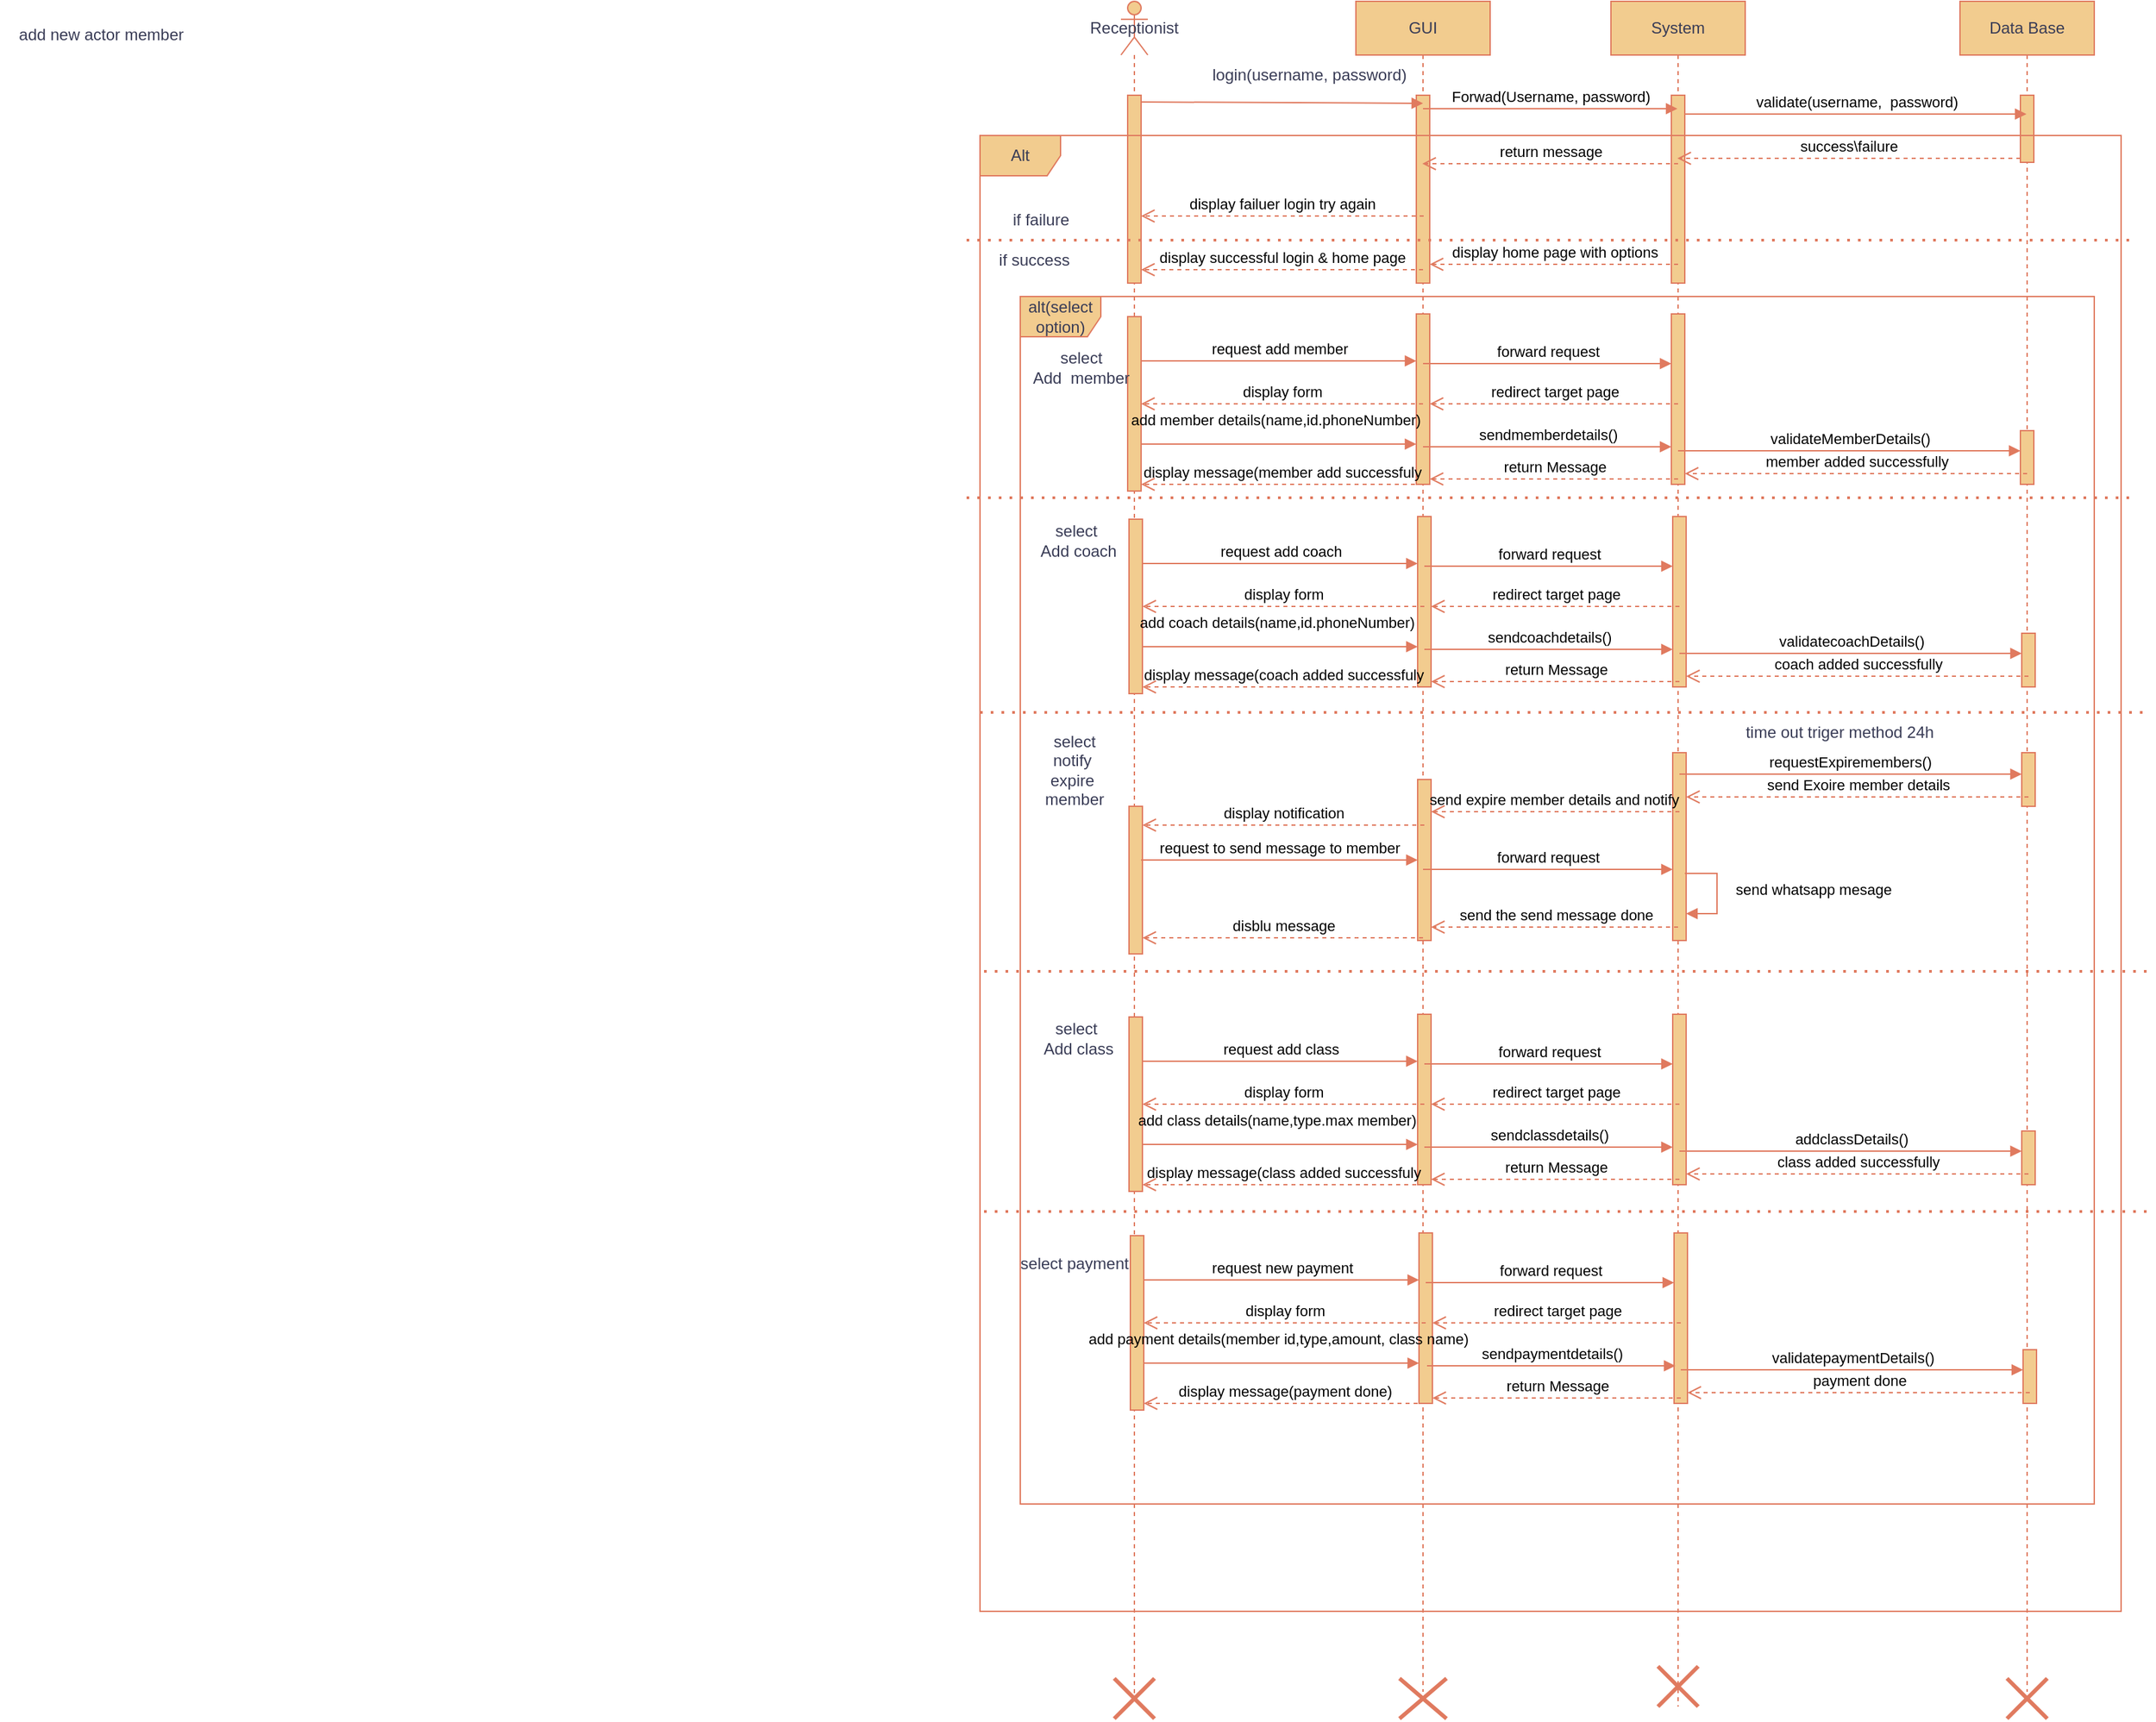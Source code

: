 <mxfile version="25.0.2" pages="2">
  <diagram name="Receptionist" id="2YBvvXClWsGukQMizWep">
    <mxGraphModel dx="1730" dy="572" grid="1" gridSize="10" guides="1" tooltips="1" connect="1" arrows="1" fold="1" page="1" pageScale="1" pageWidth="850" pageHeight="1100" math="0" shadow="0">
      <root>
        <mxCell id="0" />
        <mxCell id="1" parent="0" />
        <mxCell id="zLhp-w39IHNXBXx4Ej9j-2" value="Receptionist" style="shape=umlLifeline;perimeter=lifelinePerimeter;whiteSpace=wrap;html=1;container=1;dropTarget=0;collapsible=0;recursiveResize=0;outlineConnect=0;portConstraint=eastwest;newEdgeStyle={&quot;curved&quot;:0,&quot;rounded&quot;:0};participant=umlActor;labelBackgroundColor=none;fillColor=#F2CC8F;strokeColor=#E07A5F;fontColor=#393C56;" parent="1" vertex="1">
          <mxGeometry x="45" y="20" width="20" height="1270" as="geometry" />
        </mxCell>
        <mxCell id="zLhp-w39IHNXBXx4Ej9j-3" value="" style="html=1;points=[[0,0,0,0,5],[0,1,0,0,-5],[1,0,0,0,5],[1,1,0,0,-5]];perimeter=orthogonalPerimeter;outlineConnect=0;targetShapes=umlLifeline;portConstraint=eastwest;newEdgeStyle={&quot;curved&quot;:0,&quot;rounded&quot;:0};labelBackgroundColor=none;fillColor=#F2CC8F;strokeColor=#E07A5F;fontColor=#393C56;" parent="zLhp-w39IHNXBXx4Ej9j-2" vertex="1">
          <mxGeometry x="5" y="70" width="10" height="140" as="geometry" />
        </mxCell>
        <mxCell id="zLhp-w39IHNXBXx4Ej9j-47" value="" style="html=1;points=[[0,0,0,0,5],[0,1,0,0,-5],[1,0,0,0,5],[1,1,0,0,-5]];perimeter=orthogonalPerimeter;outlineConnect=0;targetShapes=umlLifeline;portConstraint=eastwest;newEdgeStyle={&quot;curved&quot;:0,&quot;rounded&quot;:0};labelBackgroundColor=none;fillColor=#F2CC8F;strokeColor=#E07A5F;fontColor=#393C56;" parent="zLhp-w39IHNXBXx4Ej9j-2" vertex="1">
          <mxGeometry x="5" y="235" width="10" height="130" as="geometry" />
        </mxCell>
        <mxCell id="zLhp-w39IHNXBXx4Ej9j-63" value="" style="html=1;points=[[0,0,0,0,5],[0,1,0,0,-5],[1,0,0,0,5],[1,1,0,0,-5]];perimeter=orthogonalPerimeter;outlineConnect=0;targetShapes=umlLifeline;portConstraint=eastwest;newEdgeStyle={&quot;curved&quot;:0,&quot;rounded&quot;:0};labelBackgroundColor=none;fillColor=#F2CC8F;strokeColor=#E07A5F;fontColor=#393C56;" parent="zLhp-w39IHNXBXx4Ej9j-2" vertex="1">
          <mxGeometry x="6" y="386" width="10" height="130" as="geometry" />
        </mxCell>
        <mxCell id="zLhp-w39IHNXBXx4Ej9j-80" value="" style="html=1;points=[[0,0,0,0,5],[0,1,0,0,-5],[1,0,0,0,5],[1,1,0,0,-5]];perimeter=orthogonalPerimeter;outlineConnect=0;targetShapes=umlLifeline;portConstraint=eastwest;newEdgeStyle={&quot;curved&quot;:0,&quot;rounded&quot;:0};labelBackgroundColor=none;fillColor=#F2CC8F;strokeColor=#E07A5F;fontColor=#393C56;" parent="zLhp-w39IHNXBXx4Ej9j-2" vertex="1">
          <mxGeometry x="6" y="600" width="10" height="110" as="geometry" />
        </mxCell>
        <mxCell id="zLhp-w39IHNXBXx4Ej9j-116" value="" style="html=1;points=[[0,0,0,0,5],[0,1,0,0,-5],[1,0,0,0,5],[1,1,0,0,-5]];perimeter=orthogonalPerimeter;outlineConnect=0;targetShapes=umlLifeline;portConstraint=eastwest;newEdgeStyle={&quot;curved&quot;:0,&quot;rounded&quot;:0};labelBackgroundColor=none;fillColor=#F2CC8F;strokeColor=#E07A5F;fontColor=#393C56;" parent="zLhp-w39IHNXBXx4Ej9j-2" vertex="1">
          <mxGeometry x="6" y="757" width="10" height="130" as="geometry" />
        </mxCell>
        <mxCell id="zLhp-w39IHNXBXx4Ej9j-132" value="" style="html=1;points=[[0,0,0,0,5],[0,1,0,0,-5],[1,0,0,0,5],[1,1,0,0,-5]];perimeter=orthogonalPerimeter;outlineConnect=0;targetShapes=umlLifeline;portConstraint=eastwest;newEdgeStyle={&quot;curved&quot;:0,&quot;rounded&quot;:0};labelBackgroundColor=none;fillColor=#F2CC8F;strokeColor=#E07A5F;fontColor=#393C56;" parent="zLhp-w39IHNXBXx4Ej9j-2" vertex="1">
          <mxGeometry x="7" y="920" width="10" height="130" as="geometry" />
        </mxCell>
        <mxCell id="zLhp-w39IHNXBXx4Ej9j-4" value="System" style="shape=umlLifeline;perimeter=lifelinePerimeter;whiteSpace=wrap;html=1;container=1;dropTarget=0;collapsible=0;recursiveResize=0;outlineConnect=0;portConstraint=eastwest;newEdgeStyle={&quot;curved&quot;:0,&quot;rounded&quot;:0};labelBackgroundColor=none;fillColor=#F2CC8F;strokeColor=#E07A5F;fontColor=#393C56;" parent="1" vertex="1">
          <mxGeometry x="410" y="20" width="100" height="1271" as="geometry" />
        </mxCell>
        <mxCell id="zLhp-w39IHNXBXx4Ej9j-13" value="" style="html=1;points=[[0,0,0,0,5],[0,1,0,0,-5],[1,0,0,0,5],[1,1,0,0,-5]];perimeter=orthogonalPerimeter;outlineConnect=0;targetShapes=umlLifeline;portConstraint=eastwest;newEdgeStyle={&quot;curved&quot;:0,&quot;rounded&quot;:0};labelBackgroundColor=none;fillColor=#F2CC8F;strokeColor=#E07A5F;fontColor=#393C56;" parent="zLhp-w39IHNXBXx4Ej9j-4" vertex="1">
          <mxGeometry x="45" y="70" width="10" height="140" as="geometry" />
        </mxCell>
        <mxCell id="zLhp-w39IHNXBXx4Ej9j-152" value="" style="shape=umlDestroy;whiteSpace=wrap;html=1;strokeWidth=3;targetShapes=umlLifeline;strokeColor=#E07A5F;fontColor=#393C56;fillColor=#F2CC8F;labelBackgroundColor=none;" parent="zLhp-w39IHNXBXx4Ej9j-4" vertex="1">
          <mxGeometry x="35" y="1241" width="30" height="30" as="geometry" />
        </mxCell>
        <mxCell id="zLhp-w39IHNXBXx4Ej9j-5" value="Data Base" style="shape=umlLifeline;perimeter=lifelinePerimeter;whiteSpace=wrap;html=1;container=1;dropTarget=0;collapsible=0;recursiveResize=0;outlineConnect=0;portConstraint=eastwest;newEdgeStyle={&quot;curved&quot;:0,&quot;rounded&quot;:0};labelBackgroundColor=none;fillColor=#F2CC8F;strokeColor=#E07A5F;fontColor=#393C56;" parent="1" vertex="1">
          <mxGeometry x="670" y="20" width="100" height="1260" as="geometry" />
        </mxCell>
        <mxCell id="zLhp-w39IHNXBXx4Ej9j-14" value="" style="html=1;points=[[0,0,0,0,5],[0,1,0,0,-5],[1,0,0,0,5],[1,1,0,0,-5]];perimeter=orthogonalPerimeter;outlineConnect=0;targetShapes=umlLifeline;portConstraint=eastwest;newEdgeStyle={&quot;curved&quot;:0,&quot;rounded&quot;:0};labelBackgroundColor=none;fillColor=#F2CC8F;strokeColor=#E07A5F;fontColor=#393C56;" parent="zLhp-w39IHNXBXx4Ej9j-5" vertex="1">
          <mxGeometry x="45" y="70" width="10" height="50" as="geometry" />
        </mxCell>
        <mxCell id="zLhp-w39IHNXBXx4Ej9j-17" value="login(username, password)" style="text;html=1;align=center;verticalAlign=middle;resizable=0;points=[];autosize=1;strokeColor=none;fillColor=none;labelBackgroundColor=none;fontColor=#393C56;" parent="1" vertex="1">
          <mxGeometry x="100" y="60" width="170" height="30" as="geometry" />
        </mxCell>
        <mxCell id="zLhp-w39IHNXBXx4Ej9j-19" value="validate(username,&amp;nbsp; password)" style="html=1;verticalAlign=bottom;endArrow=block;curved=0;rounded=0;labelBackgroundColor=none;strokeColor=#E07A5F;fontColor=default;" parent="1" edge="1">
          <mxGeometry width="80" relative="1" as="geometry">
            <mxPoint x="465" y="104" as="sourcePoint" />
            <mxPoint x="719.5" y="104" as="targetPoint" />
          </mxGeometry>
        </mxCell>
        <mxCell id="zLhp-w39IHNXBXx4Ej9j-20" value="success\failure" style="html=1;verticalAlign=bottom;endArrow=open;dashed=1;endSize=8;curved=0;rounded=0;labelBackgroundColor=none;strokeColor=#E07A5F;fontColor=default;" parent="1" edge="1">
          <mxGeometry relative="1" as="geometry">
            <mxPoint x="715" y="137" as="sourcePoint" />
            <mxPoint x="459.5" y="137" as="targetPoint" />
            <Array as="points">
              <mxPoint x="470" y="137" />
            </Array>
          </mxGeometry>
        </mxCell>
        <mxCell id="zLhp-w39IHNXBXx4Ej9j-23" value="GUI" style="shape=umlLifeline;perimeter=lifelinePerimeter;whiteSpace=wrap;html=1;container=1;dropTarget=0;collapsible=0;recursiveResize=0;outlineConnect=0;portConstraint=eastwest;newEdgeStyle={&quot;curved&quot;:0,&quot;rounded&quot;:0};labelBackgroundColor=none;fillColor=#F2CC8F;strokeColor=#E07A5F;fontColor=#393C56;" parent="1" vertex="1">
          <mxGeometry x="220" y="20" width="100" height="1260" as="geometry" />
        </mxCell>
        <mxCell id="zLhp-w39IHNXBXx4Ej9j-24" value="" style="html=1;points=[[0,0,0,0,5],[0,1,0,0,-5],[1,0,0,0,5],[1,1,0,0,-5]];perimeter=orthogonalPerimeter;outlineConnect=0;targetShapes=umlLifeline;portConstraint=eastwest;newEdgeStyle={&quot;curved&quot;:0,&quot;rounded&quot;:0};labelBackgroundColor=none;fillColor=#F2CC8F;strokeColor=#E07A5F;fontColor=#393C56;" parent="zLhp-w39IHNXBXx4Ej9j-23" vertex="1">
          <mxGeometry x="45" y="70" width="10" height="140" as="geometry" />
        </mxCell>
        <mxCell id="zLhp-w39IHNXBXx4Ej9j-149" value="" style="shape=umlDestroy;whiteSpace=wrap;html=1;strokeWidth=3;targetShapes=umlLifeline;strokeColor=#E07A5F;fontColor=#393C56;fillColor=#F2CC8F;labelBackgroundColor=none;" parent="zLhp-w39IHNXBXx4Ej9j-23" vertex="1">
          <mxGeometry x="32.5" y="1250" width="35" height="30" as="geometry" />
        </mxCell>
        <mxCell id="zLhp-w39IHNXBXx4Ej9j-26" value="Forwad(Username, password)" style="html=1;verticalAlign=bottom;endArrow=block;curved=0;rounded=0;labelBackgroundColor=none;strokeColor=#E07A5F;fontColor=default;" parent="1" target="zLhp-w39IHNXBXx4Ej9j-4" edge="1">
          <mxGeometry width="80" relative="1" as="geometry">
            <mxPoint x="270" y="100" as="sourcePoint" />
            <mxPoint x="350" y="100" as="targetPoint" />
          </mxGeometry>
        </mxCell>
        <mxCell id="zLhp-w39IHNXBXx4Ej9j-27" value="return message" style="html=1;verticalAlign=bottom;endArrow=open;dashed=1;endSize=8;curved=0;rounded=0;labelBackgroundColor=none;strokeColor=#E07A5F;fontColor=default;" parent="1" edge="1">
          <mxGeometry x="-0.003" relative="1" as="geometry">
            <mxPoint x="460" y="141" as="sourcePoint" />
            <mxPoint x="269.5" y="141" as="targetPoint" />
            <mxPoint as="offset" />
          </mxGeometry>
        </mxCell>
        <mxCell id="zLhp-w39IHNXBXx4Ej9j-28" value="display failuer login try again" style="html=1;verticalAlign=bottom;endArrow=open;dashed=1;endSize=8;curved=0;rounded=0;labelBackgroundColor=none;strokeColor=#E07A5F;fontColor=default;" parent="1" target="zLhp-w39IHNXBXx4Ej9j-3" edge="1">
          <mxGeometry relative="1" as="geometry">
            <mxPoint x="270.5" y="180" as="sourcePoint" />
            <mxPoint x="100" y="190" as="targetPoint" />
          </mxGeometry>
        </mxCell>
        <mxCell id="zLhp-w39IHNXBXx4Ej9j-6" value="" style="html=1;verticalAlign=bottom;endArrow=block;curved=0;rounded=0;exitX=1;exitY=0;exitDx=0;exitDy=5;exitPerimeter=0;labelBackgroundColor=none;strokeColor=#E07A5F;fontColor=default;" parent="1" source="zLhp-w39IHNXBXx4Ej9j-3" edge="1">
          <mxGeometry width="80" relative="1" as="geometry">
            <mxPoint x="105.5" y="96" as="sourcePoint" />
            <mxPoint x="270" y="96" as="targetPoint" />
          </mxGeometry>
        </mxCell>
        <mxCell id="zLhp-w39IHNXBXx4Ej9j-29" value="Alt" style="shape=umlFrame;whiteSpace=wrap;html=1;pointerEvents=0;labelBackgroundColor=none;fillColor=#F2CC8F;strokeColor=#E07A5F;fontColor=#393C56;" parent="1" vertex="1">
          <mxGeometry x="-60" y="120" width="850" height="1100" as="geometry" />
        </mxCell>
        <mxCell id="zLhp-w39IHNXBXx4Ej9j-35" value="if failure" style="text;html=1;align=center;verticalAlign=middle;resizable=0;points=[];autosize=1;strokeColor=none;fillColor=none;labelBackgroundColor=none;fontColor=#393C56;" parent="1" vertex="1">
          <mxGeometry x="-50" y="168" width="70" height="30" as="geometry" />
        </mxCell>
        <mxCell id="zLhp-w39IHNXBXx4Ej9j-36" value="display successful login &amp;amp; home page" style="html=1;verticalAlign=bottom;endArrow=open;dashed=1;endSize=8;curved=0;rounded=0;labelBackgroundColor=none;strokeColor=#E07A5F;fontColor=default;" parent="1" target="zLhp-w39IHNXBXx4Ej9j-3" edge="1">
          <mxGeometry relative="1" as="geometry">
            <mxPoint x="270" y="220" as="sourcePoint" />
            <mxPoint x="100" y="220" as="targetPoint" />
          </mxGeometry>
        </mxCell>
        <mxCell id="zLhp-w39IHNXBXx4Ej9j-38" value="if success&lt;div&gt;&lt;br&gt;&lt;/div&gt;" style="text;html=1;align=center;verticalAlign=middle;resizable=0;points=[];autosize=1;strokeColor=none;fillColor=none;labelBackgroundColor=none;fontColor=#393C56;" parent="1" vertex="1">
          <mxGeometry x="-60" y="200" width="80" height="40" as="geometry" />
        </mxCell>
        <mxCell id="zLhp-w39IHNXBXx4Ej9j-39" value="" style="endArrow=none;dashed=1;html=1;dashPattern=1 3;strokeWidth=2;rounded=0;labelBackgroundColor=none;strokeColor=#E07A5F;fontColor=default;" parent="1" edge="1">
          <mxGeometry width="50" height="50" relative="1" as="geometry">
            <mxPoint x="-70" y="198" as="sourcePoint" />
            <mxPoint x="800" y="198" as="targetPoint" />
          </mxGeometry>
        </mxCell>
        <mxCell id="zLhp-w39IHNXBXx4Ej9j-44" value="display home page with options" style="html=1;verticalAlign=bottom;endArrow=open;dashed=1;endSize=8;curved=0;rounded=0;labelBackgroundColor=none;strokeColor=#E07A5F;fontColor=default;" parent="1" edge="1">
          <mxGeometry relative="1" as="geometry">
            <mxPoint x="460" y="216" as="sourcePoint" />
            <mxPoint x="275" y="216" as="targetPoint" />
          </mxGeometry>
        </mxCell>
        <mxCell id="zLhp-w39IHNXBXx4Ej9j-45" value="alt(select option)" style="shape=umlFrame;whiteSpace=wrap;html=1;pointerEvents=0;labelBackgroundColor=none;fillColor=#F2CC8F;strokeColor=#E07A5F;fontColor=#393C56;" parent="1" vertex="1">
          <mxGeometry x="-30" y="240" width="800" height="900" as="geometry" />
        </mxCell>
        <mxCell id="zLhp-w39IHNXBXx4Ej9j-46" value="select&lt;div&gt;Add&amp;nbsp; member&lt;/div&gt;" style="text;html=1;align=center;verticalAlign=middle;resizable=0;points=[];autosize=1;strokeColor=none;fillColor=none;labelBackgroundColor=none;fontColor=#393C56;" parent="1" vertex="1">
          <mxGeometry x="-35" y="273" width="100" height="40" as="geometry" />
        </mxCell>
        <mxCell id="zLhp-w39IHNXBXx4Ej9j-48" value="request add member" style="html=1;verticalAlign=bottom;endArrow=block;curved=0;rounded=0;labelBackgroundColor=none;strokeColor=#E07A5F;fontColor=default;" parent="1" source="zLhp-w39IHNXBXx4Ej9j-47" edge="1">
          <mxGeometry x="0.006" width="80" relative="1" as="geometry">
            <mxPoint x="90" y="288" as="sourcePoint" />
            <mxPoint x="265" y="288" as="targetPoint" />
            <mxPoint as="offset" />
          </mxGeometry>
        </mxCell>
        <mxCell id="zLhp-w39IHNXBXx4Ej9j-49" value="" style="html=1;points=[[0,0,0,0,5],[0,1,0,0,-5],[1,0,0,0,5],[1,1,0,0,-5]];perimeter=orthogonalPerimeter;outlineConnect=0;targetShapes=umlLifeline;portConstraint=eastwest;newEdgeStyle={&quot;curved&quot;:0,&quot;rounded&quot;:0};labelBackgroundColor=none;fillColor=#F2CC8F;strokeColor=#E07A5F;fontColor=#393C56;" parent="1" vertex="1">
          <mxGeometry x="265" y="253" width="10" height="127" as="geometry" />
        </mxCell>
        <mxCell id="zLhp-w39IHNXBXx4Ej9j-50" value="" style="html=1;points=[[0,0,0,0,5],[0,1,0,0,-5],[1,0,0,0,5],[1,1,0,0,-5]];perimeter=orthogonalPerimeter;outlineConnect=0;targetShapes=umlLifeline;portConstraint=eastwest;newEdgeStyle={&quot;curved&quot;:0,&quot;rounded&quot;:0};labelBackgroundColor=none;fillColor=#F2CC8F;strokeColor=#E07A5F;fontColor=#393C56;" parent="1" vertex="1">
          <mxGeometry x="455" y="253" width="10" height="127" as="geometry" />
        </mxCell>
        <mxCell id="zLhp-w39IHNXBXx4Ej9j-51" value="" style="html=1;points=[[0,0,0,0,5],[0,1,0,0,-5],[1,0,0,0,5],[1,1,0,0,-5]];perimeter=orthogonalPerimeter;outlineConnect=0;targetShapes=umlLifeline;portConstraint=eastwest;newEdgeStyle={&quot;curved&quot;:0,&quot;rounded&quot;:0};labelBackgroundColor=none;fillColor=#F2CC8F;strokeColor=#E07A5F;fontColor=#393C56;" parent="1" vertex="1">
          <mxGeometry x="715" y="340" width="10" height="40" as="geometry" />
        </mxCell>
        <mxCell id="zLhp-w39IHNXBXx4Ej9j-52" value="forward request" style="html=1;verticalAlign=bottom;endArrow=block;curved=0;rounded=0;labelBackgroundColor=none;strokeColor=#E07A5F;fontColor=default;" parent="1" target="zLhp-w39IHNXBXx4Ej9j-50" edge="1">
          <mxGeometry width="80" relative="1" as="geometry">
            <mxPoint x="270" y="290" as="sourcePoint" />
            <mxPoint x="350" y="290" as="targetPoint" />
          </mxGeometry>
        </mxCell>
        <mxCell id="zLhp-w39IHNXBXx4Ej9j-53" value="redirect target page" style="html=1;verticalAlign=bottom;endArrow=open;dashed=1;endSize=8;curved=0;rounded=0;labelBackgroundColor=none;strokeColor=#E07A5F;fontColor=default;" parent="1" edge="1">
          <mxGeometry relative="1" as="geometry">
            <mxPoint x="460" y="320" as="sourcePoint" />
            <mxPoint x="275" y="320" as="targetPoint" />
          </mxGeometry>
        </mxCell>
        <mxCell id="zLhp-w39IHNXBXx4Ej9j-54" value="display form" style="html=1;verticalAlign=bottom;endArrow=open;dashed=1;endSize=8;curved=0;rounded=0;labelBackgroundColor=none;strokeColor=#E07A5F;fontColor=default;" parent="1" target="zLhp-w39IHNXBXx4Ej9j-47" edge="1">
          <mxGeometry relative="1" as="geometry">
            <mxPoint x="270" y="320" as="sourcePoint" />
            <mxPoint x="190" y="320" as="targetPoint" />
          </mxGeometry>
        </mxCell>
        <mxCell id="zLhp-w39IHNXBXx4Ej9j-55" value="add member details(name,id.phoneNumber)" style="html=1;verticalAlign=bottom;endArrow=block;curved=0;rounded=0;labelBackgroundColor=none;strokeColor=#E07A5F;fontColor=default;" parent="1" edge="1">
          <mxGeometry x="-0.024" y="10" width="80" relative="1" as="geometry">
            <mxPoint x="60" y="350" as="sourcePoint" />
            <mxPoint x="265" y="350" as="targetPoint" />
            <mxPoint y="1" as="offset" />
          </mxGeometry>
        </mxCell>
        <mxCell id="zLhp-w39IHNXBXx4Ej9j-56" value="sendmemberdetails()" style="html=1;verticalAlign=bottom;endArrow=block;curved=0;rounded=0;labelBackgroundColor=none;strokeColor=#E07A5F;fontColor=default;" parent="1" edge="1">
          <mxGeometry width="80" relative="1" as="geometry">
            <mxPoint x="270" y="352" as="sourcePoint" />
            <mxPoint x="455" y="352" as="targetPoint" />
          </mxGeometry>
        </mxCell>
        <mxCell id="zLhp-w39IHNXBXx4Ej9j-58" value="validateMemberDetails()" style="html=1;verticalAlign=bottom;endArrow=block;curved=0;rounded=0;labelBackgroundColor=none;strokeColor=#E07A5F;fontColor=default;" parent="1" edge="1">
          <mxGeometry width="80" relative="1" as="geometry">
            <mxPoint x="460" y="355" as="sourcePoint" />
            <mxPoint x="715" y="355" as="targetPoint" />
          </mxGeometry>
        </mxCell>
        <mxCell id="zLhp-w39IHNXBXx4Ej9j-59" value="member added successfully" style="html=1;verticalAlign=bottom;endArrow=open;dashed=1;endSize=8;curved=0;rounded=0;labelBackgroundColor=none;strokeColor=#E07A5F;fontColor=default;" parent="1" edge="1">
          <mxGeometry relative="1" as="geometry">
            <mxPoint x="720" y="372" as="sourcePoint" />
            <mxPoint x="465" y="372" as="targetPoint" />
          </mxGeometry>
        </mxCell>
        <mxCell id="zLhp-w39IHNXBXx4Ej9j-60" value="return Message" style="html=1;verticalAlign=bottom;endArrow=open;dashed=1;endSize=8;curved=0;rounded=0;labelBackgroundColor=none;strokeColor=#E07A5F;fontColor=default;" parent="1" edge="1">
          <mxGeometry relative="1" as="geometry">
            <mxPoint x="460" y="376" as="sourcePoint" />
            <mxPoint x="275" y="376" as="targetPoint" />
          </mxGeometry>
        </mxCell>
        <mxCell id="zLhp-w39IHNXBXx4Ej9j-61" value="display message(member add successfuly" style="html=1;verticalAlign=bottom;endArrow=open;dashed=1;endSize=8;curved=0;rounded=0;entryX=1;entryY=1;entryDx=0;entryDy=-5;entryPerimeter=0;labelBackgroundColor=none;strokeColor=#E07A5F;fontColor=default;" parent="1" target="zLhp-w39IHNXBXx4Ej9j-47" edge="1">
          <mxGeometry relative="1" as="geometry">
            <mxPoint x="270" y="380" as="sourcePoint" />
            <mxPoint x="190" y="380" as="targetPoint" />
          </mxGeometry>
        </mxCell>
        <mxCell id="zLhp-w39IHNXBXx4Ej9j-62" value="" style="endArrow=none;dashed=1;html=1;dashPattern=1 3;strokeWidth=2;rounded=0;labelBackgroundColor=none;strokeColor=#E07A5F;fontColor=default;" parent="1" edge="1">
          <mxGeometry width="50" height="50" relative="1" as="geometry">
            <mxPoint x="-70" y="390" as="sourcePoint" />
            <mxPoint x="800" y="390" as="targetPoint" />
          </mxGeometry>
        </mxCell>
        <mxCell id="zLhp-w39IHNXBXx4Ej9j-64" value="request add coach" style="html=1;verticalAlign=bottom;endArrow=block;curved=0;rounded=0;labelBackgroundColor=none;strokeColor=#E07A5F;fontColor=default;" parent="1" source="zLhp-w39IHNXBXx4Ej9j-63" edge="1">
          <mxGeometry x="0.006" width="80" relative="1" as="geometry">
            <mxPoint x="91" y="439" as="sourcePoint" />
            <mxPoint x="266" y="439" as="targetPoint" />
            <mxPoint as="offset" />
          </mxGeometry>
        </mxCell>
        <mxCell id="zLhp-w39IHNXBXx4Ej9j-65" value="" style="html=1;points=[[0,0,0,0,5],[0,1,0,0,-5],[1,0,0,0,5],[1,1,0,0,-5]];perimeter=orthogonalPerimeter;outlineConnect=0;targetShapes=umlLifeline;portConstraint=eastwest;newEdgeStyle={&quot;curved&quot;:0,&quot;rounded&quot;:0};labelBackgroundColor=none;fillColor=#F2CC8F;strokeColor=#E07A5F;fontColor=#393C56;" parent="1" vertex="1">
          <mxGeometry x="266" y="404" width="10" height="127" as="geometry" />
        </mxCell>
        <mxCell id="zLhp-w39IHNXBXx4Ej9j-66" value="" style="html=1;points=[[0,0,0,0,5],[0,1,0,0,-5],[1,0,0,0,5],[1,1,0,0,-5]];perimeter=orthogonalPerimeter;outlineConnect=0;targetShapes=umlLifeline;portConstraint=eastwest;newEdgeStyle={&quot;curved&quot;:0,&quot;rounded&quot;:0};labelBackgroundColor=none;fillColor=#F2CC8F;strokeColor=#E07A5F;fontColor=#393C56;" parent="1" vertex="1">
          <mxGeometry x="456" y="404" width="10" height="127" as="geometry" />
        </mxCell>
        <mxCell id="zLhp-w39IHNXBXx4Ej9j-67" value="" style="html=1;points=[[0,0,0,0,5],[0,1,0,0,-5],[1,0,0,0,5],[1,1,0,0,-5]];perimeter=orthogonalPerimeter;outlineConnect=0;targetShapes=umlLifeline;portConstraint=eastwest;newEdgeStyle={&quot;curved&quot;:0,&quot;rounded&quot;:0};labelBackgroundColor=none;fillColor=#F2CC8F;strokeColor=#E07A5F;fontColor=#393C56;" parent="1" vertex="1">
          <mxGeometry x="716" y="491" width="10" height="40" as="geometry" />
        </mxCell>
        <mxCell id="zLhp-w39IHNXBXx4Ej9j-68" value="forward request" style="html=1;verticalAlign=bottom;endArrow=block;curved=0;rounded=0;labelBackgroundColor=none;strokeColor=#E07A5F;fontColor=default;" parent="1" target="zLhp-w39IHNXBXx4Ej9j-66" edge="1">
          <mxGeometry width="80" relative="1" as="geometry">
            <mxPoint x="271" y="441" as="sourcePoint" />
            <mxPoint x="351" y="441" as="targetPoint" />
          </mxGeometry>
        </mxCell>
        <mxCell id="zLhp-w39IHNXBXx4Ej9j-69" value="redirect target page" style="html=1;verticalAlign=bottom;endArrow=open;dashed=1;endSize=8;curved=0;rounded=0;labelBackgroundColor=none;strokeColor=#E07A5F;fontColor=default;" parent="1" edge="1">
          <mxGeometry relative="1" as="geometry">
            <mxPoint x="461" y="471" as="sourcePoint" />
            <mxPoint x="276" y="471" as="targetPoint" />
          </mxGeometry>
        </mxCell>
        <mxCell id="zLhp-w39IHNXBXx4Ej9j-70" value="display form" style="html=1;verticalAlign=bottom;endArrow=open;dashed=1;endSize=8;curved=0;rounded=0;labelBackgroundColor=none;strokeColor=#E07A5F;fontColor=default;" parent="1" target="zLhp-w39IHNXBXx4Ej9j-63" edge="1">
          <mxGeometry relative="1" as="geometry">
            <mxPoint x="271" y="471" as="sourcePoint" />
            <mxPoint x="191" y="471" as="targetPoint" />
          </mxGeometry>
        </mxCell>
        <mxCell id="zLhp-w39IHNXBXx4Ej9j-71" value="add coach details(name,id.phoneNumber)" style="html=1;verticalAlign=bottom;endArrow=block;curved=0;rounded=0;labelBackgroundColor=none;strokeColor=#E07A5F;fontColor=default;" parent="1" edge="1">
          <mxGeometry x="-0.024" y="10" width="80" relative="1" as="geometry">
            <mxPoint x="61" y="501" as="sourcePoint" />
            <mxPoint x="266" y="501" as="targetPoint" />
            <mxPoint y="1" as="offset" />
          </mxGeometry>
        </mxCell>
        <mxCell id="zLhp-w39IHNXBXx4Ej9j-72" value="sendcoachdetails()" style="html=1;verticalAlign=bottom;endArrow=block;curved=0;rounded=0;labelBackgroundColor=none;strokeColor=#E07A5F;fontColor=default;" parent="1" edge="1">
          <mxGeometry width="80" relative="1" as="geometry">
            <mxPoint x="271" y="503" as="sourcePoint" />
            <mxPoint x="456" y="503" as="targetPoint" />
          </mxGeometry>
        </mxCell>
        <mxCell id="zLhp-w39IHNXBXx4Ej9j-73" value="validatecoachDetails()" style="html=1;verticalAlign=bottom;endArrow=block;curved=0;rounded=0;labelBackgroundColor=none;strokeColor=#E07A5F;fontColor=default;" parent="1" edge="1">
          <mxGeometry width="80" relative="1" as="geometry">
            <mxPoint x="461" y="506" as="sourcePoint" />
            <mxPoint x="716" y="506" as="targetPoint" />
          </mxGeometry>
        </mxCell>
        <mxCell id="zLhp-w39IHNXBXx4Ej9j-74" value="coach added successfully" style="html=1;verticalAlign=bottom;endArrow=open;dashed=1;endSize=8;curved=0;rounded=0;labelBackgroundColor=none;strokeColor=#E07A5F;fontColor=default;" parent="1" edge="1">
          <mxGeometry relative="1" as="geometry">
            <mxPoint x="721" y="523" as="sourcePoint" />
            <mxPoint x="466" y="523" as="targetPoint" />
          </mxGeometry>
        </mxCell>
        <mxCell id="zLhp-w39IHNXBXx4Ej9j-75" value="return Message" style="html=1;verticalAlign=bottom;endArrow=open;dashed=1;endSize=8;curved=0;rounded=0;labelBackgroundColor=none;strokeColor=#E07A5F;fontColor=default;" parent="1" edge="1">
          <mxGeometry relative="1" as="geometry">
            <mxPoint x="461" y="527" as="sourcePoint" />
            <mxPoint x="276" y="527" as="targetPoint" />
          </mxGeometry>
        </mxCell>
        <mxCell id="zLhp-w39IHNXBXx4Ej9j-76" value="display message(coach added successfuly" style="html=1;verticalAlign=bottom;endArrow=open;dashed=1;endSize=8;curved=0;rounded=0;entryX=1;entryY=1;entryDx=0;entryDy=-5;entryPerimeter=0;labelBackgroundColor=none;strokeColor=#E07A5F;fontColor=default;" parent="1" target="zLhp-w39IHNXBXx4Ej9j-63" edge="1">
          <mxGeometry relative="1" as="geometry">
            <mxPoint x="271" y="531" as="sourcePoint" />
            <mxPoint x="191" y="531" as="targetPoint" />
          </mxGeometry>
        </mxCell>
        <mxCell id="zLhp-w39IHNXBXx4Ej9j-77" value="select&amp;nbsp;&lt;div&gt;Add coach&lt;/div&gt;" style="text;html=1;align=center;verticalAlign=middle;resizable=0;points=[];autosize=1;strokeColor=none;fillColor=none;labelBackgroundColor=none;fontColor=#393C56;" parent="1" vertex="1">
          <mxGeometry x="-27" y="402" width="80" height="40" as="geometry" />
        </mxCell>
        <mxCell id="zLhp-w39IHNXBXx4Ej9j-79" value="" style="endArrow=none;dashed=1;html=1;dashPattern=1 3;strokeWidth=2;rounded=0;labelBackgroundColor=none;strokeColor=#E07A5F;fontColor=default;" parent="1" edge="1">
          <mxGeometry width="50" height="50" relative="1" as="geometry">
            <mxPoint x="-60" y="550" as="sourcePoint" />
            <mxPoint x="810" y="550" as="targetPoint" />
          </mxGeometry>
        </mxCell>
        <mxCell id="zLhp-w39IHNXBXx4Ej9j-82" value="" style="html=1;points=[[0,0,0,0,5],[0,1,0,0,-5],[1,0,0,0,5],[1,1,0,0,-5]];perimeter=orthogonalPerimeter;outlineConnect=0;targetShapes=umlLifeline;portConstraint=eastwest;newEdgeStyle={&quot;curved&quot;:0,&quot;rounded&quot;:0};labelBackgroundColor=none;fillColor=#F2CC8F;strokeColor=#E07A5F;fontColor=#393C56;" parent="1" vertex="1">
          <mxGeometry x="266" y="600" width="10" height="120" as="geometry" />
        </mxCell>
        <mxCell id="zLhp-w39IHNXBXx4Ej9j-83" value="" style="html=1;points=[[0,0,0,0,5],[0,1,0,0,-5],[1,0,0,0,5],[1,1,0,0,-5]];perimeter=orthogonalPerimeter;outlineConnect=0;targetShapes=umlLifeline;portConstraint=eastwest;newEdgeStyle={&quot;curved&quot;:0,&quot;rounded&quot;:0};labelBackgroundColor=none;fillColor=#F2CC8F;strokeColor=#E07A5F;fontColor=#393C56;" parent="1" vertex="1">
          <mxGeometry x="456" y="580" width="10" height="140" as="geometry" />
        </mxCell>
        <mxCell id="zLhp-w39IHNXBXx4Ej9j-84" value="" style="html=1;points=[[0,0,0,0,5],[0,1,0,0,-5],[1,0,0,0,5],[1,1,0,0,-5]];perimeter=orthogonalPerimeter;outlineConnect=0;targetShapes=umlLifeline;portConstraint=eastwest;newEdgeStyle={&quot;curved&quot;:0,&quot;rounded&quot;:0};labelBackgroundColor=none;fillColor=#F2CC8F;strokeColor=#E07A5F;fontColor=#393C56;" parent="1" vertex="1">
          <mxGeometry x="716" y="580" width="10" height="40" as="geometry" />
        </mxCell>
        <mxCell id="zLhp-w39IHNXBXx4Ej9j-90" value="requestExpiremembers()" style="html=1;verticalAlign=bottom;endArrow=block;curved=0;rounded=0;labelBackgroundColor=none;strokeColor=#E07A5F;fontColor=default;" parent="1" edge="1">
          <mxGeometry x="-0.004" width="80" relative="1" as="geometry">
            <mxPoint x="461" y="596" as="sourcePoint" />
            <mxPoint x="716" y="596" as="targetPoint" />
            <mxPoint as="offset" />
          </mxGeometry>
        </mxCell>
        <mxCell id="zLhp-w39IHNXBXx4Ej9j-91" value="send Exoire member details" style="html=1;verticalAlign=bottom;endArrow=open;dashed=1;endSize=8;curved=0;rounded=0;labelBackgroundColor=none;strokeColor=#E07A5F;fontColor=default;" parent="1" edge="1">
          <mxGeometry x="-0.004" relative="1" as="geometry">
            <mxPoint x="721" y="613" as="sourcePoint" />
            <mxPoint x="466" y="613" as="targetPoint" />
            <mxPoint as="offset" />
          </mxGeometry>
        </mxCell>
        <mxCell id="zLhp-w39IHNXBXx4Ej9j-92" value="send expire member details and notify&amp;nbsp;" style="html=1;verticalAlign=bottom;endArrow=open;dashed=1;endSize=8;curved=0;rounded=0;labelBackgroundColor=none;strokeColor=#E07A5F;fontColor=default;" parent="1" edge="1">
          <mxGeometry relative="1" as="geometry">
            <mxPoint x="461" y="624" as="sourcePoint" />
            <mxPoint x="276" y="624" as="targetPoint" />
          </mxGeometry>
        </mxCell>
        <mxCell id="zLhp-w39IHNXBXx4Ej9j-93" value="display notification" style="html=1;verticalAlign=bottom;endArrow=open;dashed=1;endSize=8;curved=0;rounded=0;entryX=1;entryY=1;entryDx=0;entryDy=-5;entryPerimeter=0;labelBackgroundColor=none;strokeColor=#E07A5F;fontColor=default;" parent="1" edge="1">
          <mxGeometry relative="1" as="geometry">
            <mxPoint x="271" y="634" as="sourcePoint" />
            <mxPoint x="61" y="634" as="targetPoint" />
          </mxGeometry>
        </mxCell>
        <mxCell id="zLhp-w39IHNXBXx4Ej9j-94" value="request to send message to member" style="html=1;verticalAlign=bottom;endArrow=block;curved=0;rounded=0;labelBackgroundColor=none;strokeColor=#E07A5F;fontColor=default;" parent="1" target="zLhp-w39IHNXBXx4Ej9j-82" edge="1">
          <mxGeometry width="80" relative="1" as="geometry">
            <mxPoint x="60" y="660" as="sourcePoint" />
            <mxPoint x="140" y="660" as="targetPoint" />
          </mxGeometry>
        </mxCell>
        <mxCell id="zLhp-w39IHNXBXx4Ej9j-95" value="forward request" style="html=1;verticalAlign=bottom;endArrow=block;curved=0;rounded=0;labelBackgroundColor=none;strokeColor=#E07A5F;fontColor=default;" parent="1" edge="1">
          <mxGeometry width="80" relative="1" as="geometry">
            <mxPoint x="270" y="667" as="sourcePoint" />
            <mxPoint x="456" y="667" as="targetPoint" />
          </mxGeometry>
        </mxCell>
        <mxCell id="zLhp-w39IHNXBXx4Ej9j-97" value="send whatsapp mesage" style="html=1;align=left;spacingLeft=2;endArrow=block;rounded=0;edgeStyle=orthogonalEdgeStyle;curved=0;rounded=0;labelBackgroundColor=none;strokeColor=#E07A5F;fontColor=default;" parent="1" target="zLhp-w39IHNXBXx4Ej9j-83" edge="1">
          <mxGeometry x="-0.07" y="10" relative="1" as="geometry">
            <mxPoint x="465" y="670" as="sourcePoint" />
            <Array as="points">
              <mxPoint x="489" y="670" />
              <mxPoint x="489" y="700" />
            </Array>
            <mxPoint x="470" y="700" as="targetPoint" />
            <mxPoint as="offset" />
          </mxGeometry>
        </mxCell>
        <mxCell id="zLhp-w39IHNXBXx4Ej9j-98" value="send the send message done" style="html=1;verticalAlign=bottom;endArrow=open;dashed=1;endSize=8;curved=0;rounded=0;labelBackgroundColor=none;strokeColor=#E07A5F;fontColor=default;" parent="1" target="zLhp-w39IHNXBXx4Ej9j-82" edge="1">
          <mxGeometry x="-0.003" relative="1" as="geometry">
            <mxPoint x="460" y="710" as="sourcePoint" />
            <mxPoint x="380" y="710" as="targetPoint" />
            <mxPoint as="offset" />
          </mxGeometry>
        </mxCell>
        <mxCell id="zLhp-w39IHNXBXx4Ej9j-99" value="disblu message" style="html=1;verticalAlign=bottom;endArrow=open;dashed=1;endSize=8;curved=0;rounded=0;labelBackgroundColor=none;strokeColor=#E07A5F;fontColor=default;" parent="1" target="zLhp-w39IHNXBXx4Ej9j-80" edge="1">
          <mxGeometry relative="1" as="geometry">
            <mxPoint x="270" y="718" as="sourcePoint" />
            <mxPoint x="190" y="718" as="targetPoint" />
          </mxGeometry>
        </mxCell>
        <mxCell id="zLhp-w39IHNXBXx4Ej9j-100" value="select&lt;div&gt;notify&amp;nbsp;&lt;div&gt;expire&amp;nbsp;&lt;div&gt;member&lt;/div&gt;&lt;/div&gt;&lt;/div&gt;" style="text;html=1;align=center;verticalAlign=middle;resizable=0;points=[];autosize=1;strokeColor=none;fillColor=none;labelBackgroundColor=none;fontColor=#393C56;" parent="1" vertex="1">
          <mxGeometry x="-25" y="558" width="70" height="70" as="geometry" />
        </mxCell>
        <mxCell id="zLhp-w39IHNXBXx4Ej9j-117" value="request add class" style="html=1;verticalAlign=bottom;endArrow=block;curved=0;rounded=0;labelBackgroundColor=none;strokeColor=#E07A5F;fontColor=default;" parent="1" source="zLhp-w39IHNXBXx4Ej9j-116" edge="1">
          <mxGeometry x="0.006" width="80" relative="1" as="geometry">
            <mxPoint x="91" y="810" as="sourcePoint" />
            <mxPoint x="266" y="810" as="targetPoint" />
            <mxPoint as="offset" />
          </mxGeometry>
        </mxCell>
        <mxCell id="zLhp-w39IHNXBXx4Ej9j-118" value="" style="html=1;points=[[0,0,0,0,5],[0,1,0,0,-5],[1,0,0,0,5],[1,1,0,0,-5]];perimeter=orthogonalPerimeter;outlineConnect=0;targetShapes=umlLifeline;portConstraint=eastwest;newEdgeStyle={&quot;curved&quot;:0,&quot;rounded&quot;:0};labelBackgroundColor=none;fillColor=#F2CC8F;strokeColor=#E07A5F;fontColor=#393C56;" parent="1" vertex="1">
          <mxGeometry x="266" y="775" width="10" height="127" as="geometry" />
        </mxCell>
        <mxCell id="zLhp-w39IHNXBXx4Ej9j-119" value="" style="html=1;points=[[0,0,0,0,5],[0,1,0,0,-5],[1,0,0,0,5],[1,1,0,0,-5]];perimeter=orthogonalPerimeter;outlineConnect=0;targetShapes=umlLifeline;portConstraint=eastwest;newEdgeStyle={&quot;curved&quot;:0,&quot;rounded&quot;:0};labelBackgroundColor=none;fillColor=#F2CC8F;strokeColor=#E07A5F;fontColor=#393C56;" parent="1" vertex="1">
          <mxGeometry x="456" y="775" width="10" height="127" as="geometry" />
        </mxCell>
        <mxCell id="zLhp-w39IHNXBXx4Ej9j-120" value="" style="html=1;points=[[0,0,0,0,5],[0,1,0,0,-5],[1,0,0,0,5],[1,1,0,0,-5]];perimeter=orthogonalPerimeter;outlineConnect=0;targetShapes=umlLifeline;portConstraint=eastwest;newEdgeStyle={&quot;curved&quot;:0,&quot;rounded&quot;:0};labelBackgroundColor=none;fillColor=#F2CC8F;strokeColor=#E07A5F;fontColor=#393C56;" parent="1" vertex="1">
          <mxGeometry x="716" y="862" width="10" height="40" as="geometry" />
        </mxCell>
        <mxCell id="zLhp-w39IHNXBXx4Ej9j-121" value="forward request" style="html=1;verticalAlign=bottom;endArrow=block;curved=0;rounded=0;labelBackgroundColor=none;strokeColor=#E07A5F;fontColor=default;" parent="1" target="zLhp-w39IHNXBXx4Ej9j-119" edge="1">
          <mxGeometry width="80" relative="1" as="geometry">
            <mxPoint x="271" y="812" as="sourcePoint" />
            <mxPoint x="351" y="812" as="targetPoint" />
          </mxGeometry>
        </mxCell>
        <mxCell id="zLhp-w39IHNXBXx4Ej9j-122" value="redirect target page" style="html=1;verticalAlign=bottom;endArrow=open;dashed=1;endSize=8;curved=0;rounded=0;labelBackgroundColor=none;strokeColor=#E07A5F;fontColor=default;" parent="1" edge="1">
          <mxGeometry relative="1" as="geometry">
            <mxPoint x="461" y="842" as="sourcePoint" />
            <mxPoint x="276" y="842" as="targetPoint" />
          </mxGeometry>
        </mxCell>
        <mxCell id="zLhp-w39IHNXBXx4Ej9j-123" value="display form" style="html=1;verticalAlign=bottom;endArrow=open;dashed=1;endSize=8;curved=0;rounded=0;labelBackgroundColor=none;strokeColor=#E07A5F;fontColor=default;" parent="1" target="zLhp-w39IHNXBXx4Ej9j-116" edge="1">
          <mxGeometry relative="1" as="geometry">
            <mxPoint x="271" y="842" as="sourcePoint" />
            <mxPoint x="191" y="842" as="targetPoint" />
          </mxGeometry>
        </mxCell>
        <mxCell id="zLhp-w39IHNXBXx4Ej9j-124" value="add class details(name,type.max member)" style="html=1;verticalAlign=bottom;endArrow=block;curved=0;rounded=0;labelBackgroundColor=none;strokeColor=#E07A5F;fontColor=default;" parent="1" edge="1">
          <mxGeometry x="-0.024" y="10" width="80" relative="1" as="geometry">
            <mxPoint x="61" y="872" as="sourcePoint" />
            <mxPoint x="266" y="872" as="targetPoint" />
            <mxPoint y="1" as="offset" />
          </mxGeometry>
        </mxCell>
        <mxCell id="zLhp-w39IHNXBXx4Ej9j-125" value="sendclassdetails()" style="html=1;verticalAlign=bottom;endArrow=block;curved=0;rounded=0;labelBackgroundColor=none;strokeColor=#E07A5F;fontColor=default;" parent="1" edge="1">
          <mxGeometry width="80" relative="1" as="geometry">
            <mxPoint x="271" y="874" as="sourcePoint" />
            <mxPoint x="456" y="874" as="targetPoint" />
          </mxGeometry>
        </mxCell>
        <mxCell id="zLhp-w39IHNXBXx4Ej9j-126" value="addclassDetails()" style="html=1;verticalAlign=bottom;endArrow=block;curved=0;rounded=0;labelBackgroundColor=none;strokeColor=#E07A5F;fontColor=default;" parent="1" edge="1">
          <mxGeometry width="80" relative="1" as="geometry">
            <mxPoint x="461" y="877" as="sourcePoint" />
            <mxPoint x="716" y="877" as="targetPoint" />
          </mxGeometry>
        </mxCell>
        <mxCell id="zLhp-w39IHNXBXx4Ej9j-127" value="class added successfully" style="html=1;verticalAlign=bottom;endArrow=open;dashed=1;endSize=8;curved=0;rounded=0;labelBackgroundColor=none;strokeColor=#E07A5F;fontColor=default;" parent="1" edge="1">
          <mxGeometry relative="1" as="geometry">
            <mxPoint x="721" y="894" as="sourcePoint" />
            <mxPoint x="466" y="894" as="targetPoint" />
          </mxGeometry>
        </mxCell>
        <mxCell id="zLhp-w39IHNXBXx4Ej9j-128" value="return Message" style="html=1;verticalAlign=bottom;endArrow=open;dashed=1;endSize=8;curved=0;rounded=0;labelBackgroundColor=none;strokeColor=#E07A5F;fontColor=default;" parent="1" edge="1">
          <mxGeometry relative="1" as="geometry">
            <mxPoint x="461" y="898" as="sourcePoint" />
            <mxPoint x="276" y="898" as="targetPoint" />
          </mxGeometry>
        </mxCell>
        <mxCell id="zLhp-w39IHNXBXx4Ej9j-129" value="display message(class added successfuly" style="html=1;verticalAlign=bottom;endArrow=open;dashed=1;endSize=8;curved=0;rounded=0;entryX=1;entryY=1;entryDx=0;entryDy=-5;entryPerimeter=0;labelBackgroundColor=none;strokeColor=#E07A5F;fontColor=default;" parent="1" target="zLhp-w39IHNXBXx4Ej9j-116" edge="1">
          <mxGeometry relative="1" as="geometry">
            <mxPoint x="271" y="902" as="sourcePoint" />
            <mxPoint x="191" y="902" as="targetPoint" />
          </mxGeometry>
        </mxCell>
        <mxCell id="zLhp-w39IHNXBXx4Ej9j-130" value="select&amp;nbsp;&lt;div&gt;Add class&lt;/div&gt;" style="text;html=1;align=center;verticalAlign=middle;resizable=0;points=[];autosize=1;strokeColor=none;fillColor=none;labelBackgroundColor=none;fontColor=#393C56;" parent="1" vertex="1">
          <mxGeometry x="-27" y="773" width="80" height="40" as="geometry" />
        </mxCell>
        <mxCell id="zLhp-w39IHNXBXx4Ej9j-131" value="" style="endArrow=none;dashed=1;html=1;dashPattern=1 3;strokeWidth=2;rounded=0;labelBackgroundColor=none;strokeColor=#E07A5F;fontColor=default;" parent="1" edge="1">
          <mxGeometry width="50" height="50" relative="1" as="geometry">
            <mxPoint x="-57" y="743" as="sourcePoint" />
            <mxPoint x="813" y="743" as="targetPoint" />
          </mxGeometry>
        </mxCell>
        <mxCell id="zLhp-w39IHNXBXx4Ej9j-133" value="request new payment" style="html=1;verticalAlign=bottom;endArrow=block;curved=0;rounded=0;labelBackgroundColor=none;strokeColor=#E07A5F;fontColor=default;" parent="1" source="zLhp-w39IHNXBXx4Ej9j-132" edge="1">
          <mxGeometry x="0.006" width="80" relative="1" as="geometry">
            <mxPoint x="92" y="973" as="sourcePoint" />
            <mxPoint x="267" y="973" as="targetPoint" />
            <mxPoint as="offset" />
          </mxGeometry>
        </mxCell>
        <mxCell id="zLhp-w39IHNXBXx4Ej9j-134" value="" style="html=1;points=[[0,0,0,0,5],[0,1,0,0,-5],[1,0,0,0,5],[1,1,0,0,-5]];perimeter=orthogonalPerimeter;outlineConnect=0;targetShapes=umlLifeline;portConstraint=eastwest;newEdgeStyle={&quot;curved&quot;:0,&quot;rounded&quot;:0};labelBackgroundColor=none;fillColor=#F2CC8F;strokeColor=#E07A5F;fontColor=#393C56;" parent="1" vertex="1">
          <mxGeometry x="267" y="938" width="10" height="127" as="geometry" />
        </mxCell>
        <mxCell id="zLhp-w39IHNXBXx4Ej9j-135" value="" style="html=1;points=[[0,0,0,0,5],[0,1,0,0,-5],[1,0,0,0,5],[1,1,0,0,-5]];perimeter=orthogonalPerimeter;outlineConnect=0;targetShapes=umlLifeline;portConstraint=eastwest;newEdgeStyle={&quot;curved&quot;:0,&quot;rounded&quot;:0};labelBackgroundColor=none;fillColor=#F2CC8F;strokeColor=#E07A5F;fontColor=#393C56;" parent="1" vertex="1">
          <mxGeometry x="457" y="938" width="10" height="127" as="geometry" />
        </mxCell>
        <mxCell id="zLhp-w39IHNXBXx4Ej9j-136" value="" style="html=1;points=[[0,0,0,0,5],[0,1,0,0,-5],[1,0,0,0,5],[1,1,0,0,-5]];perimeter=orthogonalPerimeter;outlineConnect=0;targetShapes=umlLifeline;portConstraint=eastwest;newEdgeStyle={&quot;curved&quot;:0,&quot;rounded&quot;:0};labelBackgroundColor=none;fillColor=#F2CC8F;strokeColor=#E07A5F;fontColor=#393C56;" parent="1" vertex="1">
          <mxGeometry x="717" y="1025" width="10" height="40" as="geometry" />
        </mxCell>
        <mxCell id="zLhp-w39IHNXBXx4Ej9j-137" value="forward request" style="html=1;verticalAlign=bottom;endArrow=block;curved=0;rounded=0;labelBackgroundColor=none;strokeColor=#E07A5F;fontColor=default;" parent="1" target="zLhp-w39IHNXBXx4Ej9j-135" edge="1">
          <mxGeometry width="80" relative="1" as="geometry">
            <mxPoint x="272" y="975" as="sourcePoint" />
            <mxPoint x="352" y="975" as="targetPoint" />
          </mxGeometry>
        </mxCell>
        <mxCell id="zLhp-w39IHNXBXx4Ej9j-138" value="redirect target page" style="html=1;verticalAlign=bottom;endArrow=open;dashed=1;endSize=8;curved=0;rounded=0;labelBackgroundColor=none;strokeColor=#E07A5F;fontColor=default;" parent="1" edge="1">
          <mxGeometry relative="1" as="geometry">
            <mxPoint x="462" y="1005" as="sourcePoint" />
            <mxPoint x="277" y="1005" as="targetPoint" />
          </mxGeometry>
        </mxCell>
        <mxCell id="zLhp-w39IHNXBXx4Ej9j-139" value="display form" style="html=1;verticalAlign=bottom;endArrow=open;dashed=1;endSize=8;curved=0;rounded=0;labelBackgroundColor=none;strokeColor=#E07A5F;fontColor=default;" parent="1" target="zLhp-w39IHNXBXx4Ej9j-132" edge="1">
          <mxGeometry relative="1" as="geometry">
            <mxPoint x="272" y="1005" as="sourcePoint" />
            <mxPoint x="192" y="1005" as="targetPoint" />
          </mxGeometry>
        </mxCell>
        <mxCell id="zLhp-w39IHNXBXx4Ej9j-140" value="add payment details(member id,type,amount, class name)" style="html=1;verticalAlign=bottom;endArrow=block;curved=0;rounded=0;labelBackgroundColor=none;strokeColor=#E07A5F;fontColor=default;" parent="1" edge="1">
          <mxGeometry x="-0.024" y="10" width="80" relative="1" as="geometry">
            <mxPoint x="62" y="1035" as="sourcePoint" />
            <mxPoint x="267" y="1035" as="targetPoint" />
            <mxPoint y="1" as="offset" />
          </mxGeometry>
        </mxCell>
        <mxCell id="zLhp-w39IHNXBXx4Ej9j-141" value="sendpaymentdetails()" style="html=1;verticalAlign=bottom;endArrow=block;curved=0;rounded=0;labelBackgroundColor=none;strokeColor=#E07A5F;fontColor=default;" parent="1" edge="1">
          <mxGeometry width="80" relative="1" as="geometry">
            <mxPoint x="273" y="1037" as="sourcePoint" />
            <mxPoint x="458" y="1037" as="targetPoint" />
          </mxGeometry>
        </mxCell>
        <mxCell id="zLhp-w39IHNXBXx4Ej9j-142" value="validatepaymentDetails()" style="html=1;verticalAlign=bottom;endArrow=block;curved=0;rounded=0;labelBackgroundColor=none;strokeColor=#E07A5F;fontColor=default;" parent="1" edge="1">
          <mxGeometry width="80" relative="1" as="geometry">
            <mxPoint x="462" y="1040" as="sourcePoint" />
            <mxPoint x="717" y="1040" as="targetPoint" />
          </mxGeometry>
        </mxCell>
        <mxCell id="zLhp-w39IHNXBXx4Ej9j-143" value="payment done" style="html=1;verticalAlign=bottom;endArrow=open;dashed=1;endSize=8;curved=0;rounded=0;labelBackgroundColor=none;strokeColor=#E07A5F;fontColor=default;" parent="1" edge="1">
          <mxGeometry relative="1" as="geometry">
            <mxPoint x="722" y="1057" as="sourcePoint" />
            <mxPoint x="467" y="1057" as="targetPoint" />
          </mxGeometry>
        </mxCell>
        <mxCell id="zLhp-w39IHNXBXx4Ej9j-144" value="return Message" style="html=1;verticalAlign=bottom;endArrow=open;dashed=1;endSize=8;curved=0;rounded=0;labelBackgroundColor=none;strokeColor=#E07A5F;fontColor=default;" parent="1" edge="1">
          <mxGeometry relative="1" as="geometry">
            <mxPoint x="462" y="1061" as="sourcePoint" />
            <mxPoint x="277" y="1061" as="targetPoint" />
          </mxGeometry>
        </mxCell>
        <mxCell id="zLhp-w39IHNXBXx4Ej9j-145" value="display message(payment done)" style="html=1;verticalAlign=bottom;endArrow=open;dashed=1;endSize=8;curved=0;rounded=0;entryX=1;entryY=1;entryDx=0;entryDy=-5;entryPerimeter=0;labelBackgroundColor=none;strokeColor=#E07A5F;fontColor=default;" parent="1" target="zLhp-w39IHNXBXx4Ej9j-132" edge="1">
          <mxGeometry relative="1" as="geometry">
            <mxPoint x="272" y="1065" as="sourcePoint" />
            <mxPoint x="192" y="1065" as="targetPoint" />
          </mxGeometry>
        </mxCell>
        <mxCell id="zLhp-w39IHNXBXx4Ej9j-146" value="select payment" style="text;html=1;align=center;verticalAlign=middle;resizable=0;points=[];autosize=1;strokeColor=none;fillColor=none;labelBackgroundColor=none;fontColor=#393C56;" parent="1" vertex="1">
          <mxGeometry x="-40" y="946" width="100" height="30" as="geometry" />
        </mxCell>
        <mxCell id="zLhp-w39IHNXBXx4Ej9j-147" value="" style="endArrow=none;dashed=1;html=1;dashPattern=1 3;strokeWidth=2;rounded=0;labelBackgroundColor=none;strokeColor=#E07A5F;fontColor=default;" parent="1" edge="1">
          <mxGeometry width="50" height="50" relative="1" as="geometry">
            <mxPoint x="-57" y="922" as="sourcePoint" />
            <mxPoint x="813" y="922" as="targetPoint" />
          </mxGeometry>
        </mxCell>
        <mxCell id="zLhp-w39IHNXBXx4Ej9j-148" value="" style="shape=umlDestroy;whiteSpace=wrap;html=1;strokeWidth=3;targetShapes=umlLifeline;strokeColor=#E07A5F;fontColor=#393C56;fillColor=#F2CC8F;labelBackgroundColor=none;" parent="1" vertex="1">
          <mxGeometry x="40" y="1270" width="30" height="30" as="geometry" />
        </mxCell>
        <mxCell id="zLhp-w39IHNXBXx4Ej9j-151" value="" style="shape=umlDestroy;whiteSpace=wrap;html=1;strokeWidth=3;targetShapes=umlLifeline;strokeColor=#E07A5F;fontColor=#393C56;fillColor=#F2CC8F;labelBackgroundColor=none;" parent="1" vertex="1">
          <mxGeometry x="705" y="1270" width="30" height="30" as="geometry" />
        </mxCell>
        <mxCell id="iTTFCHUlhXi3VJXqYD-p-1" value="time out triger method 24h" style="text;html=1;align=center;verticalAlign=middle;resizable=0;points=[];autosize=1;strokeColor=none;fillColor=none;labelBackgroundColor=none;fontColor=#393C56;" parent="1" vertex="1">
          <mxGeometry x="500" y="550" width="160" height="30" as="geometry" />
        </mxCell>
        <mxCell id="iTTFCHUlhXi3VJXqYD-p-2" value="add new actor member" style="text;html=1;align=center;verticalAlign=middle;resizable=0;points=[];autosize=1;strokeColor=none;fillColor=none;labelBackgroundColor=none;fontColor=#393C56;" parent="1" vertex="1">
          <mxGeometry x="-790" y="30" width="150" height="30" as="geometry" />
        </mxCell>
      </root>
    </mxGraphModel>
  </diagram>
  <diagram id="yhMscW8ujCJVyi6MrUDY" name="User">
    <mxGraphModel dx="2580" dy="572" grid="1" gridSize="10" guides="1" tooltips="1" connect="1" arrows="1" fold="1" page="1" pageScale="1" pageWidth="850" pageHeight="1100" math="0" shadow="0">
      <root>
        <mxCell id="0" />
        <mxCell id="1" parent="0" />
        <mxCell id="gI_2ppV_txi2mo4US-V9-1" value="User" style="shape=umlLifeline;perimeter=lifelinePerimeter;whiteSpace=wrap;html=1;container=1;dropTarget=0;collapsible=0;recursiveResize=0;outlineConnect=0;portConstraint=eastwest;newEdgeStyle={&quot;curved&quot;:0,&quot;rounded&quot;:0};participant=umlActor;labelBackgroundColor=none;fillColor=#F2CC8F;strokeColor=#E07A5F;fontColor=#393C56;" vertex="1" parent="1">
          <mxGeometry x="-871" y="40" width="30" height="790" as="geometry" />
        </mxCell>
        <mxCell id="gI_2ppV_txi2mo4US-V9-2" value="" style="html=1;points=[[0,0,0,0,5],[0,1,0,0,-5],[1,0,0,0,5],[1,1,0,0,-5]];perimeter=orthogonalPerimeter;outlineConnect=0;targetShapes=umlLifeline;portConstraint=eastwest;newEdgeStyle={&quot;curved&quot;:0,&quot;rounded&quot;:0};labelBackgroundColor=none;fillColor=#F2CC8F;strokeColor=#E07A5F;fontColor=#393C56;" vertex="1" parent="gI_2ppV_txi2mo4US-V9-1">
          <mxGeometry x="5" y="70" width="10" height="140" as="geometry" />
        </mxCell>
        <mxCell id="gI_2ppV_txi2mo4US-V9-3" value="" style="html=1;points=[[0,0,0,0,5],[0,1,0,0,-5],[1,0,0,0,5],[1,1,0,0,-5]];perimeter=orthogonalPerimeter;outlineConnect=0;targetShapes=umlLifeline;portConstraint=eastwest;newEdgeStyle={&quot;curved&quot;:0,&quot;rounded&quot;:0};labelBackgroundColor=none;fillColor=#F2CC8F;strokeColor=#E07A5F;fontColor=#393C56;" vertex="1" parent="gI_2ppV_txi2mo4US-V9-1">
          <mxGeometry x="5" y="235" width="10" height="130" as="geometry" />
        </mxCell>
        <mxCell id="gI_2ppV_txi2mo4US-V9-7" value="" style="html=1;points=[[0,0,0,0,5],[0,1,0,0,-5],[1,0,0,0,5],[1,1,0,0,-5]];perimeter=orthogonalPerimeter;outlineConnect=0;targetShapes=umlLifeline;portConstraint=eastwest;newEdgeStyle={&quot;curved&quot;:0,&quot;rounded&quot;:0};labelBackgroundColor=none;fillColor=#F2CC8F;strokeColor=#E07A5F;fontColor=#393C56;" vertex="1" parent="gI_2ppV_txi2mo4US-V9-1">
          <mxGeometry x="7" y="400" width="10" height="130" as="geometry" />
        </mxCell>
        <mxCell id="gI_2ppV_txi2mo4US-V9-103" value="" style="shape=umlDestroy;whiteSpace=wrap;html=1;strokeWidth=3;targetShapes=umlLifeline;strokeColor=#E07A5F;fontColor=#393C56;fillColor=#F2CC8F;labelBackgroundColor=none;" vertex="1" parent="gI_2ppV_txi2mo4US-V9-1">
          <mxGeometry y="780" width="30" height="30" as="geometry" />
        </mxCell>
        <mxCell id="sSH6dk1SfXHiPC5nFpIC-15" value="" style="html=1;points=[[0,0,0,0,5],[0,1,0,0,-5],[1,0,0,0,5],[1,1,0,0,-5]];perimeter=orthogonalPerimeter;outlineConnect=0;targetShapes=umlLifeline;portConstraint=eastwest;newEdgeStyle={&quot;curved&quot;:0,&quot;rounded&quot;:0};labelBackgroundColor=none;fillColor=#F2CC8F;strokeColor=#E07A5F;fontColor=#393C56;" vertex="1" parent="gI_2ppV_txi2mo4US-V9-1">
          <mxGeometry x="5" y="567" width="10" height="130" as="geometry" />
        </mxCell>
        <mxCell id="gI_2ppV_txi2mo4US-V9-8" value="System" style="shape=umlLifeline;perimeter=lifelinePerimeter;whiteSpace=wrap;html=1;container=1;dropTarget=0;collapsible=0;recursiveResize=0;outlineConnect=0;portConstraint=eastwest;newEdgeStyle={&quot;curved&quot;:0,&quot;rounded&quot;:0};labelBackgroundColor=none;fillColor=#F2CC8F;strokeColor=#E07A5F;fontColor=#393C56;" vertex="1" parent="1">
          <mxGeometry x="-506" y="40" width="100" height="790" as="geometry" />
        </mxCell>
        <mxCell id="gI_2ppV_txi2mo4US-V9-9" value="" style="html=1;points=[[0,0,0,0,5],[0,1,0,0,-5],[1,0,0,0,5],[1,1,0,0,-5]];perimeter=orthogonalPerimeter;outlineConnect=0;targetShapes=umlLifeline;portConstraint=eastwest;newEdgeStyle={&quot;curved&quot;:0,&quot;rounded&quot;:0};labelBackgroundColor=none;fillColor=#F2CC8F;strokeColor=#E07A5F;fontColor=#393C56;" vertex="1" parent="gI_2ppV_txi2mo4US-V9-8">
          <mxGeometry x="45" y="70" width="10" height="140" as="geometry" />
        </mxCell>
        <mxCell id="gI_2ppV_txi2mo4US-V9-10" value="" style="shape=umlDestroy;whiteSpace=wrap;html=1;strokeWidth=3;targetShapes=umlLifeline;strokeColor=#E07A5F;fontColor=#393C56;fillColor=#F2CC8F;labelBackgroundColor=none;" vertex="1" parent="gI_2ppV_txi2mo4US-V9-8">
          <mxGeometry x="35" y="780" width="30" height="30" as="geometry" />
        </mxCell>
        <mxCell id="gI_2ppV_txi2mo4US-V9-11" value="Data Base" style="shape=umlLifeline;perimeter=lifelinePerimeter;whiteSpace=wrap;html=1;container=1;dropTarget=0;collapsible=0;recursiveResize=0;outlineConnect=0;portConstraint=eastwest;newEdgeStyle={&quot;curved&quot;:0,&quot;rounded&quot;:0};labelBackgroundColor=none;fillColor=#F2CC8F;strokeColor=#E07A5F;fontColor=#393C56;" vertex="1" parent="1">
          <mxGeometry x="-246" y="40" width="100" height="800" as="geometry" />
        </mxCell>
        <mxCell id="gI_2ppV_txi2mo4US-V9-12" value="" style="html=1;points=[[0,0,0,0,5],[0,1,0,0,-5],[1,0,0,0,5],[1,1,0,0,-5]];perimeter=orthogonalPerimeter;outlineConnect=0;targetShapes=umlLifeline;portConstraint=eastwest;newEdgeStyle={&quot;curved&quot;:0,&quot;rounded&quot;:0};labelBackgroundColor=none;fillColor=#F2CC8F;strokeColor=#E07A5F;fontColor=#393C56;" vertex="1" parent="gI_2ppV_txi2mo4US-V9-11">
          <mxGeometry x="45" y="70" width="10" height="50" as="geometry" />
        </mxCell>
        <mxCell id="gI_2ppV_txi2mo4US-V9-104" value="" style="shape=umlDestroy;whiteSpace=wrap;html=1;strokeWidth=3;targetShapes=umlLifeline;strokeColor=#E07A5F;fontColor=#393C56;fillColor=#F2CC8F;labelBackgroundColor=none;" vertex="1" parent="gI_2ppV_txi2mo4US-V9-11">
          <mxGeometry x="35" y="780" width="30" height="30" as="geometry" />
        </mxCell>
        <mxCell id="gI_2ppV_txi2mo4US-V9-13" value="login(username, password)" style="text;html=1;align=center;verticalAlign=middle;resizable=0;points=[];autosize=1;strokeColor=none;fillColor=none;labelBackgroundColor=none;fontColor=#393C56;" vertex="1" parent="1">
          <mxGeometry x="-816" y="80" width="170" height="30" as="geometry" />
        </mxCell>
        <mxCell id="gI_2ppV_txi2mo4US-V9-14" value="validate(username,&amp;nbsp; password)" style="html=1;verticalAlign=bottom;endArrow=block;curved=0;rounded=0;labelBackgroundColor=none;strokeColor=#E07A5F;fontColor=default;" edge="1" parent="1">
          <mxGeometry width="80" relative="1" as="geometry">
            <mxPoint x="-451" y="124" as="sourcePoint" />
            <mxPoint x="-196.5" y="124" as="targetPoint" />
          </mxGeometry>
        </mxCell>
        <mxCell id="gI_2ppV_txi2mo4US-V9-15" value="success\failure" style="html=1;verticalAlign=bottom;endArrow=open;dashed=1;endSize=8;curved=0;rounded=0;labelBackgroundColor=none;strokeColor=#E07A5F;fontColor=default;" edge="1" parent="1">
          <mxGeometry relative="1" as="geometry">
            <mxPoint x="-201" y="157" as="sourcePoint" />
            <mxPoint x="-456.5" y="157" as="targetPoint" />
            <Array as="points">
              <mxPoint x="-446" y="157" />
            </Array>
          </mxGeometry>
        </mxCell>
        <mxCell id="gI_2ppV_txi2mo4US-V9-16" value="GUI" style="shape=umlLifeline;perimeter=lifelinePerimeter;whiteSpace=wrap;html=1;container=1;dropTarget=0;collapsible=0;recursiveResize=0;outlineConnect=0;portConstraint=eastwest;newEdgeStyle={&quot;curved&quot;:0,&quot;rounded&quot;:0};labelBackgroundColor=none;fillColor=#F2CC8F;strokeColor=#E07A5F;fontColor=#393C56;" vertex="1" parent="1">
          <mxGeometry x="-696" y="40" width="100" height="800" as="geometry" />
        </mxCell>
        <mxCell id="gI_2ppV_txi2mo4US-V9-17" value="" style="html=1;points=[[0,0,0,0,5],[0,1,0,0,-5],[1,0,0,0,5],[1,1,0,0,-5]];perimeter=orthogonalPerimeter;outlineConnect=0;targetShapes=umlLifeline;portConstraint=eastwest;newEdgeStyle={&quot;curved&quot;:0,&quot;rounded&quot;:0};labelBackgroundColor=none;fillColor=#F2CC8F;strokeColor=#E07A5F;fontColor=#393C56;" vertex="1" parent="gI_2ppV_txi2mo4US-V9-16">
          <mxGeometry x="45" y="70" width="10" height="140" as="geometry" />
        </mxCell>
        <mxCell id="gI_2ppV_txi2mo4US-V9-18" value="" style="shape=umlDestroy;whiteSpace=wrap;html=1;strokeWidth=3;targetShapes=umlLifeline;strokeColor=#E07A5F;fontColor=#393C56;fillColor=#F2CC8F;labelBackgroundColor=none;" vertex="1" parent="gI_2ppV_txi2mo4US-V9-16">
          <mxGeometry x="32.5" y="780" width="35" height="30" as="geometry" />
        </mxCell>
        <mxCell id="gI_2ppV_txi2mo4US-V9-19" value="Forwad(Username, password)" style="html=1;verticalAlign=bottom;endArrow=block;curved=0;rounded=0;labelBackgroundColor=none;strokeColor=#E07A5F;fontColor=default;" edge="1" parent="1" target="gI_2ppV_txi2mo4US-V9-8">
          <mxGeometry width="80" relative="1" as="geometry">
            <mxPoint x="-646" y="120" as="sourcePoint" />
            <mxPoint x="-566" y="120" as="targetPoint" />
          </mxGeometry>
        </mxCell>
        <mxCell id="gI_2ppV_txi2mo4US-V9-20" value="return message" style="html=1;verticalAlign=bottom;endArrow=open;dashed=1;endSize=8;curved=0;rounded=0;labelBackgroundColor=none;strokeColor=#E07A5F;fontColor=default;" edge="1" parent="1">
          <mxGeometry x="-0.003" relative="1" as="geometry">
            <mxPoint x="-456" y="161" as="sourcePoint" />
            <mxPoint x="-646.5" y="161" as="targetPoint" />
            <mxPoint as="offset" />
          </mxGeometry>
        </mxCell>
        <mxCell id="gI_2ppV_txi2mo4US-V9-21" value="display failuer login try again" style="html=1;verticalAlign=bottom;endArrow=open;dashed=1;endSize=8;curved=0;rounded=0;labelBackgroundColor=none;strokeColor=#E07A5F;fontColor=default;" edge="1" parent="1" target="gI_2ppV_txi2mo4US-V9-2">
          <mxGeometry relative="1" as="geometry">
            <mxPoint x="-645.5" y="200" as="sourcePoint" />
            <mxPoint x="-816" y="210" as="targetPoint" />
          </mxGeometry>
        </mxCell>
        <mxCell id="gI_2ppV_txi2mo4US-V9-22" value="" style="html=1;verticalAlign=bottom;endArrow=block;curved=0;rounded=0;exitX=1;exitY=0;exitDx=0;exitDy=5;exitPerimeter=0;labelBackgroundColor=none;strokeColor=#E07A5F;fontColor=default;" edge="1" parent="1" source="gI_2ppV_txi2mo4US-V9-2">
          <mxGeometry width="80" relative="1" as="geometry">
            <mxPoint x="-810.5" y="116" as="sourcePoint" />
            <mxPoint x="-646" y="116" as="targetPoint" />
          </mxGeometry>
        </mxCell>
        <mxCell id="gI_2ppV_txi2mo4US-V9-23" value="Alt" style="shape=umlFrame;whiteSpace=wrap;html=1;pointerEvents=0;labelBackgroundColor=none;fillColor=#F2CC8F;strokeColor=#E07A5F;fontColor=#393C56;" vertex="1" parent="1">
          <mxGeometry x="-980" y="130" width="850" height="690" as="geometry" />
        </mxCell>
        <mxCell id="gI_2ppV_txi2mo4US-V9-24" value="if failure" style="text;html=1;align=center;verticalAlign=middle;resizable=0;points=[];autosize=1;strokeColor=none;fillColor=none;labelBackgroundColor=none;fontColor=#393C56;" vertex="1" parent="1">
          <mxGeometry x="-966" y="188" width="70" height="30" as="geometry" />
        </mxCell>
        <mxCell id="gI_2ppV_txi2mo4US-V9-25" value="display successful login &amp;amp; home page" style="html=1;verticalAlign=bottom;endArrow=open;dashed=1;endSize=8;curved=0;rounded=0;labelBackgroundColor=none;strokeColor=#E07A5F;fontColor=default;" edge="1" parent="1" target="gI_2ppV_txi2mo4US-V9-2">
          <mxGeometry relative="1" as="geometry">
            <mxPoint x="-646" y="240" as="sourcePoint" />
            <mxPoint x="-816" y="240" as="targetPoint" />
          </mxGeometry>
        </mxCell>
        <mxCell id="gI_2ppV_txi2mo4US-V9-26" value="if success&lt;div&gt;&lt;br&gt;&lt;/div&gt;" style="text;html=1;align=center;verticalAlign=middle;resizable=0;points=[];autosize=1;strokeColor=none;fillColor=none;labelBackgroundColor=none;fontColor=#393C56;" vertex="1" parent="1">
          <mxGeometry x="-976" y="220" width="80" height="40" as="geometry" />
        </mxCell>
        <mxCell id="gI_2ppV_txi2mo4US-V9-27" value="" style="endArrow=none;dashed=1;html=1;dashPattern=1 3;strokeWidth=2;rounded=0;labelBackgroundColor=none;strokeColor=#E07A5F;fontColor=default;" edge="1" parent="1">
          <mxGeometry width="50" height="50" relative="1" as="geometry">
            <mxPoint x="-986" y="218" as="sourcePoint" />
            <mxPoint x="-116" y="218" as="targetPoint" />
          </mxGeometry>
        </mxCell>
        <mxCell id="gI_2ppV_txi2mo4US-V9-28" value="display home page with options" style="html=1;verticalAlign=bottom;endArrow=open;dashed=1;endSize=8;curved=0;rounded=0;labelBackgroundColor=none;strokeColor=#E07A5F;fontColor=default;" edge="1" parent="1">
          <mxGeometry relative="1" as="geometry">
            <mxPoint x="-456" y="236" as="sourcePoint" />
            <mxPoint x="-641" y="236" as="targetPoint" />
          </mxGeometry>
        </mxCell>
        <mxCell id="gI_2ppV_txi2mo4US-V9-29" value="alt(select option)" style="shape=umlFrame;whiteSpace=wrap;html=1;pointerEvents=0;labelBackgroundColor=none;fillColor=#F2CC8F;strokeColor=#E07A5F;fontColor=#393C56;" vertex="1" parent="1">
          <mxGeometry x="-966" y="260" width="800" height="490" as="geometry" />
        </mxCell>
        <mxCell id="gI_2ppV_txi2mo4US-V9-31" value="click button classes" style="html=1;verticalAlign=bottom;endArrow=block;curved=0;rounded=0;labelBackgroundColor=none;strokeColor=#E07A5F;fontColor=default;" edge="1" parent="1" source="gI_2ppV_txi2mo4US-V9-3">
          <mxGeometry x="0.006" width="80" relative="1" as="geometry">
            <mxPoint x="-826" y="308" as="sourcePoint" />
            <mxPoint x="-651" y="308" as="targetPoint" />
            <mxPoint as="offset" />
          </mxGeometry>
        </mxCell>
        <mxCell id="gI_2ppV_txi2mo4US-V9-32" value="" style="html=1;points=[[0,0,0,0,5],[0,1,0,0,-5],[1,0,0,0,5],[1,1,0,0,-5]];perimeter=orthogonalPerimeter;outlineConnect=0;targetShapes=umlLifeline;portConstraint=eastwest;newEdgeStyle={&quot;curved&quot;:0,&quot;rounded&quot;:0};labelBackgroundColor=none;fillColor=#F2CC8F;strokeColor=#E07A5F;fontColor=#393C56;" vertex="1" parent="1">
          <mxGeometry x="-651" y="273" width="10" height="127" as="geometry" />
        </mxCell>
        <mxCell id="gI_2ppV_txi2mo4US-V9-33" value="" style="html=1;points=[[0,0,0,0,5],[0,1,0,0,-5],[1,0,0,0,5],[1,1,0,0,-5]];perimeter=orthogonalPerimeter;outlineConnect=0;targetShapes=umlLifeline;portConstraint=eastwest;newEdgeStyle={&quot;curved&quot;:0,&quot;rounded&quot;:0};labelBackgroundColor=none;fillColor=#F2CC8F;strokeColor=#E07A5F;fontColor=#393C56;" vertex="1" parent="1">
          <mxGeometry x="-461" y="273" width="10" height="127" as="geometry" />
        </mxCell>
        <mxCell id="gI_2ppV_txi2mo4US-V9-34" value="" style="html=1;points=[[0,0,0,0,5],[0,1,0,0,-5],[1,0,0,0,5],[1,1,0,0,-5]];perimeter=orthogonalPerimeter;outlineConnect=0;targetShapes=umlLifeline;portConstraint=eastwest;newEdgeStyle={&quot;curved&quot;:0,&quot;rounded&quot;:0};labelBackgroundColor=none;fillColor=#F2CC8F;strokeColor=#E07A5F;fontColor=#393C56;" vertex="1" parent="1">
          <mxGeometry x="-201" y="360" width="10" height="40" as="geometry" />
        </mxCell>
        <mxCell id="gI_2ppV_txi2mo4US-V9-35" value="forward request" style="html=1;verticalAlign=bottom;endArrow=block;curved=0;rounded=0;labelBackgroundColor=none;strokeColor=#E07A5F;fontColor=default;" edge="1" parent="1" target="gI_2ppV_txi2mo4US-V9-33">
          <mxGeometry width="80" relative="1" as="geometry">
            <mxPoint x="-646" y="310" as="sourcePoint" />
            <mxPoint x="-566" y="310" as="targetPoint" />
          </mxGeometry>
        </mxCell>
        <mxCell id="gI_2ppV_txi2mo4US-V9-36" value="redirect target page" style="html=1;verticalAlign=bottom;endArrow=open;dashed=1;endSize=8;curved=0;rounded=0;labelBackgroundColor=none;strokeColor=#E07A5F;fontColor=default;" edge="1" parent="1">
          <mxGeometry relative="1" as="geometry">
            <mxPoint x="-456" y="340" as="sourcePoint" />
            <mxPoint x="-641" y="340" as="targetPoint" />
          </mxGeometry>
        </mxCell>
        <mxCell id="gI_2ppV_txi2mo4US-V9-37" value="display classes page" style="html=1;verticalAlign=bottom;endArrow=open;dashed=1;endSize=8;curved=0;rounded=0;labelBackgroundColor=none;strokeColor=#E07A5F;fontColor=default;" edge="1" parent="1" target="gI_2ppV_txi2mo4US-V9-3">
          <mxGeometry relative="1" as="geometry">
            <mxPoint x="-646" y="340" as="sourcePoint" />
            <mxPoint x="-726" y="340" as="targetPoint" />
          </mxGeometry>
        </mxCell>
        <mxCell id="gI_2ppV_txi2mo4US-V9-38" value="select class" style="html=1;verticalAlign=bottom;endArrow=block;curved=0;rounded=0;labelBackgroundColor=none;strokeColor=#E07A5F;fontColor=default;" edge="1" parent="1">
          <mxGeometry x="0.034" width="80" relative="1" as="geometry">
            <mxPoint x="-856" y="370" as="sourcePoint" />
            <mxPoint x="-651" y="370" as="targetPoint" />
            <mxPoint as="offset" />
          </mxGeometry>
        </mxCell>
        <mxCell id="gI_2ppV_txi2mo4US-V9-39" value="forward request" style="html=1;verticalAlign=bottom;endArrow=block;curved=0;rounded=0;labelBackgroundColor=none;strokeColor=#E07A5F;fontColor=default;" edge="1" parent="1">
          <mxGeometry width="80" relative="1" as="geometry">
            <mxPoint x="-646" y="372" as="sourcePoint" />
            <mxPoint x="-461" y="372" as="targetPoint" />
          </mxGeometry>
        </mxCell>
        <mxCell id="gI_2ppV_txi2mo4US-V9-40" value="" style="html=1;verticalAlign=bottom;endArrow=block;curved=0;rounded=0;labelBackgroundColor=none;strokeColor=#E07A5F;fontColor=default;" edge="1" parent="1">
          <mxGeometry width="80" relative="1" as="geometry">
            <mxPoint x="-456" y="375" as="sourcePoint" />
            <mxPoint x="-201" y="375" as="targetPoint" />
          </mxGeometry>
        </mxCell>
        <mxCell id="gI_2ppV_txi2mo4US-V9-41" value="return information" style="html=1;verticalAlign=bottom;endArrow=open;dashed=1;endSize=8;curved=0;rounded=0;labelBackgroundColor=none;strokeColor=#E07A5F;fontColor=default;" edge="1" parent="1">
          <mxGeometry relative="1" as="geometry">
            <mxPoint x="-196" y="392" as="sourcePoint" />
            <mxPoint x="-451" y="392" as="targetPoint" />
          </mxGeometry>
        </mxCell>
        <mxCell id="sSH6dk1SfXHiPC5nFpIC-3" value="Text" style="edgeLabel;html=1;align=center;verticalAlign=middle;resizable=0;points=[];strokeColor=#E07A5F;fontColor=#393C56;fillColor=#F2CC8F;" vertex="1" connectable="0" parent="gI_2ppV_txi2mo4US-V9-41">
          <mxGeometry x="-0.082" y="-2" relative="1" as="geometry">
            <mxPoint as="offset" />
          </mxGeometry>
        </mxCell>
        <mxCell id="gI_2ppV_txi2mo4US-V9-42" value="return information" style="html=1;verticalAlign=bottom;endArrow=open;dashed=1;endSize=8;curved=0;rounded=0;labelBackgroundColor=none;strokeColor=#E07A5F;fontColor=default;" edge="1" parent="1">
          <mxGeometry relative="1" as="geometry">
            <mxPoint x="-456" y="396" as="sourcePoint" />
            <mxPoint x="-641" y="396" as="targetPoint" />
          </mxGeometry>
        </mxCell>
        <mxCell id="gI_2ppV_txi2mo4US-V9-43" value="display information" style="html=1;verticalAlign=bottom;endArrow=open;dashed=1;endSize=8;curved=0;rounded=0;entryX=1;entryY=1;entryDx=0;entryDy=-5;entryPerimeter=0;labelBackgroundColor=none;strokeColor=#E07A5F;fontColor=default;" edge="1" parent="1" target="gI_2ppV_txi2mo4US-V9-3">
          <mxGeometry relative="1" as="geometry">
            <mxPoint x="-646" y="400" as="sourcePoint" />
            <mxPoint x="-726" y="400" as="targetPoint" />
          </mxGeometry>
        </mxCell>
        <mxCell id="gI_2ppV_txi2mo4US-V9-44" value="" style="endArrow=none;dashed=1;html=1;dashPattern=1 3;strokeWidth=2;rounded=0;labelBackgroundColor=none;strokeColor=#E07A5F;fontColor=default;" edge="1" parent="1">
          <mxGeometry width="50" height="50" relative="1" as="geometry">
            <mxPoint x="-986" y="419" as="sourcePoint" />
            <mxPoint x="-116" y="419" as="targetPoint" />
          </mxGeometry>
        </mxCell>
        <mxCell id="gI_2ppV_txi2mo4US-V9-88" value="request new payment" style="html=1;verticalAlign=bottom;endArrow=block;curved=0;rounded=0;labelBackgroundColor=none;strokeColor=#E07A5F;fontColor=default;" edge="1" parent="1" source="gI_2ppV_txi2mo4US-V9-7">
          <mxGeometry x="0.006" width="80" relative="1" as="geometry">
            <mxPoint x="-824" y="473" as="sourcePoint" />
            <mxPoint x="-649" y="473" as="targetPoint" />
            <mxPoint as="offset" />
          </mxGeometry>
        </mxCell>
        <mxCell id="gI_2ppV_txi2mo4US-V9-89" value="" style="html=1;points=[[0,0,0,0,5],[0,1,0,0,-5],[1,0,0,0,5],[1,1,0,0,-5]];perimeter=orthogonalPerimeter;outlineConnect=0;targetShapes=umlLifeline;portConstraint=eastwest;newEdgeStyle={&quot;curved&quot;:0,&quot;rounded&quot;:0};labelBackgroundColor=none;fillColor=#F2CC8F;strokeColor=#E07A5F;fontColor=#393C56;" vertex="1" parent="1">
          <mxGeometry x="-649" y="438" width="10" height="127" as="geometry" />
        </mxCell>
        <mxCell id="gI_2ppV_txi2mo4US-V9-90" value="" style="html=1;points=[[0,0,0,0,5],[0,1,0,0,-5],[1,0,0,0,5],[1,1,0,0,-5]];perimeter=orthogonalPerimeter;outlineConnect=0;targetShapes=umlLifeline;portConstraint=eastwest;newEdgeStyle={&quot;curved&quot;:0,&quot;rounded&quot;:0};labelBackgroundColor=none;fillColor=#F2CC8F;strokeColor=#E07A5F;fontColor=#393C56;" vertex="1" parent="1">
          <mxGeometry x="-459" y="438" width="10" height="127" as="geometry" />
        </mxCell>
        <mxCell id="gI_2ppV_txi2mo4US-V9-91" value="" style="html=1;points=[[0,0,0,0,5],[0,1,0,0,-5],[1,0,0,0,5],[1,1,0,0,-5]];perimeter=orthogonalPerimeter;outlineConnect=0;targetShapes=umlLifeline;portConstraint=eastwest;newEdgeStyle={&quot;curved&quot;:0,&quot;rounded&quot;:0};labelBackgroundColor=none;fillColor=#F2CC8F;strokeColor=#E07A5F;fontColor=#393C56;" vertex="1" parent="1">
          <mxGeometry x="-199" y="525" width="10" height="40" as="geometry" />
        </mxCell>
        <mxCell id="gI_2ppV_txi2mo4US-V9-92" value="forward request" style="html=1;verticalAlign=bottom;endArrow=block;curved=0;rounded=0;labelBackgroundColor=none;strokeColor=#E07A5F;fontColor=default;" edge="1" parent="1" target="gI_2ppV_txi2mo4US-V9-90">
          <mxGeometry width="80" relative="1" as="geometry">
            <mxPoint x="-644" y="475" as="sourcePoint" />
            <mxPoint x="-564" y="475" as="targetPoint" />
          </mxGeometry>
        </mxCell>
        <mxCell id="gI_2ppV_txi2mo4US-V9-93" value="redirect target page" style="html=1;verticalAlign=bottom;endArrow=open;dashed=1;endSize=8;curved=0;rounded=0;labelBackgroundColor=none;strokeColor=#E07A5F;fontColor=default;" edge="1" parent="1">
          <mxGeometry relative="1" as="geometry">
            <mxPoint x="-454" y="505" as="sourcePoint" />
            <mxPoint x="-639" y="505" as="targetPoint" />
          </mxGeometry>
        </mxCell>
        <mxCell id="gI_2ppV_txi2mo4US-V9-94" value="display form" style="html=1;verticalAlign=bottom;endArrow=open;dashed=1;endSize=8;curved=0;rounded=0;labelBackgroundColor=none;strokeColor=#E07A5F;fontColor=default;" edge="1" parent="1" target="gI_2ppV_txi2mo4US-V9-7">
          <mxGeometry relative="1" as="geometry">
            <mxPoint x="-644" y="505" as="sourcePoint" />
            <mxPoint x="-724" y="505" as="targetPoint" />
          </mxGeometry>
        </mxCell>
        <mxCell id="gI_2ppV_txi2mo4US-V9-95" value="add payment details(member id,type,amount, class name)" style="html=1;verticalAlign=bottom;endArrow=block;curved=0;rounded=0;labelBackgroundColor=none;strokeColor=#E07A5F;fontColor=default;" edge="1" parent="1">
          <mxGeometry x="-0.024" y="10" width="80" relative="1" as="geometry">
            <mxPoint x="-854" y="535" as="sourcePoint" />
            <mxPoint x="-649" y="535" as="targetPoint" />
            <mxPoint y="1" as="offset" />
          </mxGeometry>
        </mxCell>
        <mxCell id="gI_2ppV_txi2mo4US-V9-96" value="sendpaymentdetails()" style="html=1;verticalAlign=bottom;endArrow=block;curved=0;rounded=0;labelBackgroundColor=none;strokeColor=#E07A5F;fontColor=default;" edge="1" parent="1">
          <mxGeometry width="80" relative="1" as="geometry">
            <mxPoint x="-643" y="537" as="sourcePoint" />
            <mxPoint x="-458" y="537" as="targetPoint" />
          </mxGeometry>
        </mxCell>
        <mxCell id="gI_2ppV_txi2mo4US-V9-97" value="validatepaymentDetails()" style="html=1;verticalAlign=bottom;endArrow=block;curved=0;rounded=0;labelBackgroundColor=none;strokeColor=#E07A5F;fontColor=default;" edge="1" parent="1">
          <mxGeometry width="80" relative="1" as="geometry">
            <mxPoint x="-454" y="540" as="sourcePoint" />
            <mxPoint x="-199" y="540" as="targetPoint" />
          </mxGeometry>
        </mxCell>
        <mxCell id="gI_2ppV_txi2mo4US-V9-98" value="payment done &amp;amp; send recipet" style="html=1;verticalAlign=bottom;endArrow=open;dashed=1;endSize=8;curved=0;rounded=0;labelBackgroundColor=none;strokeColor=#E07A5F;fontColor=default;" edge="1" parent="1">
          <mxGeometry relative="1" as="geometry">
            <mxPoint x="-196" y="557" as="sourcePoint" />
            <mxPoint x="-451" y="557" as="targetPoint" />
          </mxGeometry>
        </mxCell>
        <mxCell id="gI_2ppV_txi2mo4US-V9-99" value="return Message &amp;amp; recipet" style="html=1;verticalAlign=bottom;endArrow=open;dashed=1;endSize=8;curved=0;rounded=0;labelBackgroundColor=none;strokeColor=#E07A5F;fontColor=default;" edge="1" parent="1">
          <mxGeometry relative="1" as="geometry">
            <mxPoint x="-454" y="561" as="sourcePoint" />
            <mxPoint x="-639" y="561" as="targetPoint" />
          </mxGeometry>
        </mxCell>
        <mxCell id="gI_2ppV_txi2mo4US-V9-100" value="display message &amp;amp; recipet(payment done)" style="html=1;verticalAlign=bottom;endArrow=open;dashed=1;endSize=8;curved=0;rounded=0;entryX=1;entryY=1;entryDx=0;entryDy=-5;entryPerimeter=0;labelBackgroundColor=none;strokeColor=#E07A5F;fontColor=default;" edge="1" parent="1" target="gI_2ppV_txi2mo4US-V9-7">
          <mxGeometry relative="1" as="geometry">
            <mxPoint x="-644" y="565" as="sourcePoint" />
            <mxPoint x="-724" y="565" as="targetPoint" />
          </mxGeometry>
        </mxCell>
        <mxCell id="gI_2ppV_txi2mo4US-V9-101" value="select payment" style="text;html=1;align=center;verticalAlign=middle;resizable=0;points=[];autosize=1;strokeColor=none;fillColor=none;labelBackgroundColor=none;fontColor=#393C56;" vertex="1" parent="1">
          <mxGeometry x="-971" y="471" width="100" height="30" as="geometry" />
        </mxCell>
        <mxCell id="sSH6dk1SfXHiPC5nFpIC-1" value="select&amp;nbsp;&lt;div&gt;subscrib in class&lt;/div&gt;" style="text;html=1;align=center;verticalAlign=middle;resizable=0;points=[];autosize=1;strokeColor=none;fillColor=none;fontColor=#393C56;" vertex="1" parent="1">
          <mxGeometry x="-971" y="303" width="110" height="40" as="geometry" />
        </mxCell>
        <mxCell id="sSH6dk1SfXHiPC5nFpIC-2" value="takeinformationofThisclass()" style="text;html=1;align=center;verticalAlign=middle;resizable=0;points=[];autosize=1;strokeColor=none;fillColor=none;fontColor=#393C56;" vertex="1" parent="1">
          <mxGeometry x="-415" y="348" width="170" height="30" as="geometry" />
        </mxCell>
        <mxCell id="sSH6dk1SfXHiPC5nFpIC-4" value="click button coaches" style="html=1;verticalAlign=bottom;endArrow=block;curved=0;rounded=0;labelBackgroundColor=none;strokeColor=#E07A5F;fontColor=default;" edge="1" source="sSH6dk1SfXHiPC5nFpIC-15" parent="1">
          <mxGeometry x="0.006" width="80" relative="1" as="geometry">
            <mxPoint x="-826" y="640" as="sourcePoint" />
            <mxPoint x="-651" y="640" as="targetPoint" />
            <mxPoint as="offset" />
          </mxGeometry>
        </mxCell>
        <mxCell id="sSH6dk1SfXHiPC5nFpIC-5" value="forward request" style="html=1;verticalAlign=bottom;endArrow=block;curved=0;rounded=0;labelBackgroundColor=none;strokeColor=#E07A5F;fontColor=default;" edge="1" target="sSH6dk1SfXHiPC5nFpIC-17" parent="1">
          <mxGeometry width="80" relative="1" as="geometry">
            <mxPoint x="-646" y="642" as="sourcePoint" />
            <mxPoint x="-566" y="642" as="targetPoint" />
          </mxGeometry>
        </mxCell>
        <mxCell id="sSH6dk1SfXHiPC5nFpIC-6" value="redirect target page" style="html=1;verticalAlign=bottom;endArrow=open;dashed=1;endSize=8;curved=0;rounded=0;labelBackgroundColor=none;strokeColor=#E07A5F;fontColor=default;" edge="1" parent="1">
          <mxGeometry relative="1" as="geometry">
            <mxPoint x="-456" y="672" as="sourcePoint" />
            <mxPoint x="-641" y="672" as="targetPoint" />
          </mxGeometry>
        </mxCell>
        <mxCell id="sSH6dk1SfXHiPC5nFpIC-7" value="display coaches page" style="html=1;verticalAlign=bottom;endArrow=open;dashed=1;endSize=8;curved=0;rounded=0;labelBackgroundColor=none;strokeColor=#E07A5F;fontColor=default;" edge="1" target="sSH6dk1SfXHiPC5nFpIC-15" parent="1">
          <mxGeometry relative="1" as="geometry">
            <mxPoint x="-646" y="672" as="sourcePoint" />
            <mxPoint x="-726" y="672" as="targetPoint" />
          </mxGeometry>
        </mxCell>
        <mxCell id="sSH6dk1SfXHiPC5nFpIC-8" value="select coach" style="html=1;verticalAlign=bottom;endArrow=block;curved=0;rounded=0;labelBackgroundColor=none;strokeColor=#E07A5F;fontColor=default;" edge="1" parent="1">
          <mxGeometry x="0.034" width="80" relative="1" as="geometry">
            <mxPoint x="-856" y="702" as="sourcePoint" />
            <mxPoint x="-651" y="702" as="targetPoint" />
            <mxPoint as="offset" />
          </mxGeometry>
        </mxCell>
        <mxCell id="sSH6dk1SfXHiPC5nFpIC-9" value="forward request" style="html=1;verticalAlign=bottom;endArrow=block;curved=0;rounded=0;labelBackgroundColor=none;strokeColor=#E07A5F;fontColor=default;" edge="1" parent="1">
          <mxGeometry width="80" relative="1" as="geometry">
            <mxPoint x="-646" y="704" as="sourcePoint" />
            <mxPoint x="-461" y="704" as="targetPoint" />
          </mxGeometry>
        </mxCell>
        <mxCell id="sSH6dk1SfXHiPC5nFpIC-10" value="" style="html=1;verticalAlign=bottom;endArrow=block;curved=0;rounded=0;labelBackgroundColor=none;strokeColor=#E07A5F;fontColor=default;" edge="1" parent="1">
          <mxGeometry width="80" relative="1" as="geometry">
            <mxPoint x="-456" y="707" as="sourcePoint" />
            <mxPoint x="-201" y="707" as="targetPoint" />
          </mxGeometry>
        </mxCell>
        <mxCell id="sSH6dk1SfXHiPC5nFpIC-11" value="return information" style="html=1;verticalAlign=bottom;endArrow=open;dashed=1;endSize=8;curved=0;rounded=0;labelBackgroundColor=none;strokeColor=#E07A5F;fontColor=default;" edge="1" parent="1">
          <mxGeometry relative="1" as="geometry">
            <mxPoint x="-196" y="724" as="sourcePoint" />
            <mxPoint x="-451" y="724" as="targetPoint" />
          </mxGeometry>
        </mxCell>
        <mxCell id="sSH6dk1SfXHiPC5nFpIC-12" value="Text" style="edgeLabel;html=1;align=center;verticalAlign=middle;resizable=0;points=[];strokeColor=#E07A5F;fontColor=#393C56;fillColor=#F2CC8F;" vertex="1" connectable="0" parent="sSH6dk1SfXHiPC5nFpIC-11">
          <mxGeometry x="-0.082" y="-2" relative="1" as="geometry">
            <mxPoint as="offset" />
          </mxGeometry>
        </mxCell>
        <mxCell id="sSH6dk1SfXHiPC5nFpIC-13" value="return information" style="html=1;verticalAlign=bottom;endArrow=open;dashed=1;endSize=8;curved=0;rounded=0;labelBackgroundColor=none;strokeColor=#E07A5F;fontColor=default;" edge="1" parent="1">
          <mxGeometry relative="1" as="geometry">
            <mxPoint x="-456" y="728" as="sourcePoint" />
            <mxPoint x="-641" y="728" as="targetPoint" />
          </mxGeometry>
        </mxCell>
        <mxCell id="sSH6dk1SfXHiPC5nFpIC-14" value="display information" style="html=1;verticalAlign=bottom;endArrow=open;dashed=1;endSize=8;curved=0;rounded=0;entryX=1;entryY=1;entryDx=0;entryDy=-5;entryPerimeter=0;labelBackgroundColor=none;strokeColor=#E07A5F;fontColor=default;" edge="1" target="sSH6dk1SfXHiPC5nFpIC-15" parent="1">
          <mxGeometry relative="1" as="geometry">
            <mxPoint x="-646" y="732" as="sourcePoint" />
            <mxPoint x="-726" y="732" as="targetPoint" />
          </mxGeometry>
        </mxCell>
        <mxCell id="sSH6dk1SfXHiPC5nFpIC-16" value="" style="html=1;points=[[0,0,0,0,5],[0,1,0,0,-5],[1,0,0,0,5],[1,1,0,0,-5]];perimeter=orthogonalPerimeter;outlineConnect=0;targetShapes=umlLifeline;portConstraint=eastwest;newEdgeStyle={&quot;curved&quot;:0,&quot;rounded&quot;:0};labelBackgroundColor=none;fillColor=#F2CC8F;strokeColor=#E07A5F;fontColor=#393C56;" vertex="1" parent="1">
          <mxGeometry x="-651" y="605" width="10" height="127" as="geometry" />
        </mxCell>
        <mxCell id="sSH6dk1SfXHiPC5nFpIC-17" value="" style="html=1;points=[[0,0,0,0,5],[0,1,0,0,-5],[1,0,0,0,5],[1,1,0,0,-5]];perimeter=orthogonalPerimeter;outlineConnect=0;targetShapes=umlLifeline;portConstraint=eastwest;newEdgeStyle={&quot;curved&quot;:0,&quot;rounded&quot;:0};labelBackgroundColor=none;fillColor=#F2CC8F;strokeColor=#E07A5F;fontColor=#393C56;" vertex="1" parent="1">
          <mxGeometry x="-461" y="605" width="10" height="127" as="geometry" />
        </mxCell>
        <mxCell id="sSH6dk1SfXHiPC5nFpIC-18" value="" style="html=1;points=[[0,0,0,0,5],[0,1,0,0,-5],[1,0,0,0,5],[1,1,0,0,-5]];perimeter=orthogonalPerimeter;outlineConnect=0;targetShapes=umlLifeline;portConstraint=eastwest;newEdgeStyle={&quot;curved&quot;:0,&quot;rounded&quot;:0};labelBackgroundColor=none;fillColor=#F2CC8F;strokeColor=#E07A5F;fontColor=#393C56;" vertex="1" parent="1">
          <mxGeometry x="-201" y="692" width="10" height="40" as="geometry" />
        </mxCell>
        <mxCell id="sSH6dk1SfXHiPC5nFpIC-19" value="takeinformationofThiscoach()" style="text;html=1;align=center;verticalAlign=middle;resizable=0;points=[];autosize=1;strokeColor=none;fillColor=none;fontColor=#393C56;" vertex="1" parent="1">
          <mxGeometry x="-419" y="680" width="180" height="30" as="geometry" />
        </mxCell>
        <mxCell id="sSH6dk1SfXHiPC5nFpIC-20" value="" style="endArrow=none;dashed=1;html=1;dashPattern=1 3;strokeWidth=2;rounded=0;labelBackgroundColor=none;strokeColor=#E07A5F;fontColor=default;" edge="1" parent="1">
          <mxGeometry width="50" height="50" relative="1" as="geometry">
            <mxPoint x="-985" y="593" as="sourcePoint" />
            <mxPoint x="-115" y="593" as="targetPoint" />
          </mxGeometry>
        </mxCell>
        <mxCell id="sSH6dk1SfXHiPC5nFpIC-21" value="select&amp;nbsp;&lt;div&gt;show coaches&lt;/div&gt;" style="text;html=1;align=center;verticalAlign=middle;resizable=0;points=[];autosize=1;strokeColor=none;fillColor=none;labelBackgroundColor=none;fontColor=#393C56;" vertex="1" parent="1">
          <mxGeometry x="-969" y="609" width="100" height="40" as="geometry" />
        </mxCell>
      </root>
    </mxGraphModel>
  </diagram>
</mxfile>
